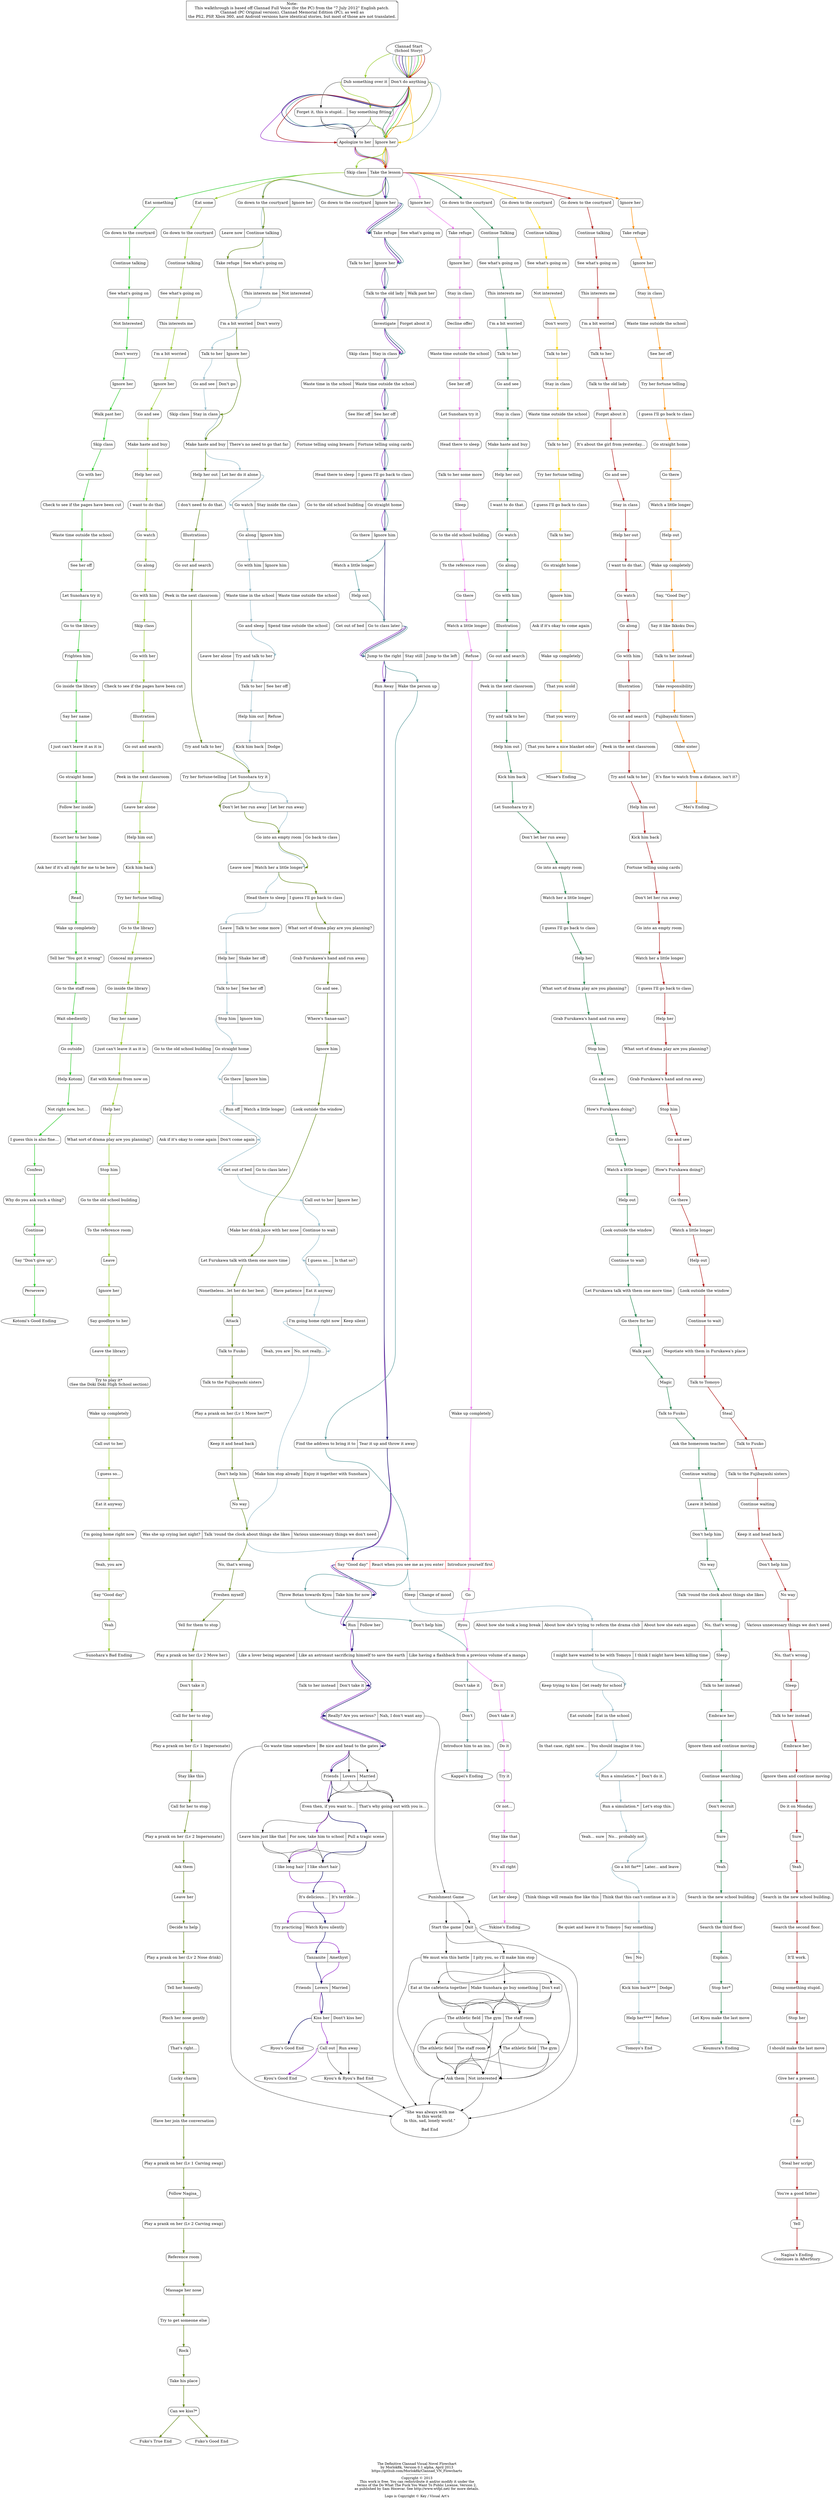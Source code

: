 /*
#######################################################################
#            DO WHAT THE FUCK YOU WANT TO PUBLIC LICENSE              #
#                    Version 2, December 2004                         #
#                                                                     #
# Copyright (C) 2004 Sam Hocevar <sam@hocevar.net>                    #
#                                                                     #
# Everyone is permitted to copy and distribute verbatim or modified   #
# copies of this license document, and changing it is allowed as long #
# as the name is changed.                                             #
#                                                                     #
#            DO WHAT THE FUCK YOU WANT TO PUBLIC LICENSE              #
#   TERMS AND CONDITIONS FOR COPYING, DISTRIBUTION AND MODIFICATION   #
#                                                                     #
#  0. You just DO WHAT THE FUCK YOU WANT TO.                          #
#                                                                     #
#######################################################################
*/
    
// The Definitive Clannad Visual Novel Flowchart
digraph Clannad{
    graph [ label = "\n\n\n\nThe Definitive Clannad Visual Novel Flowchart\nby Morlok8k, Version 0.1 alpha, April 2013\nhttps://github.com/Morlok8k/Clannad_VN_Flowcharts\n--------------------\nCopyright © 2013\nThis work is free. You can redistribute it and/or modify it under the\nterms of the Do What The Fuck You Want To Public License, Version 2,\nas published by Sam Hocevar. See http://www.wtfpl.net/ for more details.\n\nLogo is Copyright © Key / Visual Art's" ];
    ranksep=1.25;
    compound=true;
    node [fontsize=16];

    bgcolor=white;
    edge [arrowsize=1, color=black];
/*
TODO:

Practically everything.

first combine known duplicate choices along paths.

play all paths to get details on all the questions...

add more known routes

wade through SEEN files to get more info...

sleep!

*/



    Note [shape = note, label = "Note:\nThis walkthrough is based off Clannad Full Voice (for the PC) from the \"7 July 2012\" English patch.\nClannad (PC Original version), Clannad Memorial Edition (PC), as well as\nthe PS2, PSP, Xbox 360, and Android versions have identical stories, but most of those are not translated."];

    Clannad_logo [image="dot_files/Clannad_logo.png", label = " ", shape = box, color = invis];
    Clannad_logo -> Start [style = bold, color = invis];
    
    
    Start [label = "Clannad Start\n(School Story)"];

    SEEN0414_q1 [shape = Mrecord, label = "<a1>Dub something over it|<a2>Don't do anything"];
    //Start -> SEEN0414_q1:a1;
    //Start -> SEEN0414_q1:a2;
    SEEN0414_q2 [shape = Mrecord, label = "<a1>Forget it, this is stupid...|<a2>Say something fitting"];
    SEEN0414_q1:a1 -> SEEN0414_q2:a1;
    //SEEN0414_q1:a1 -> SEEN0414_q2:a2;

    SEEN0414_q2:a2 -> SEEN0415_q1:a1;
    SEEN0414_q2:a1 -> SEEN0415_q1:a1;
    SEEN0414_q2:a2 -> SEEN0415_q1:a2;
    SEEN0414_q2:a1 -> SEEN0415_q1:a2;


    
// tomoyo
    Start -> SEEN0414_q1:a2 [style = bold, color = lightblue3];    //Tomoyo


    //April 15
    SEEN0415_q1 [shape = Mrecord, label = "<a1>Apologize to her|<a2>Ignore her"];
    SEEN0414_q1:a2 -> SEEN0415_q1:a2 [style = bold, color = lightblue3];    //Tomoyo
    
    Tomoyo_2 [shape = Mrecord, label = "<a1>Skip class|<a2>Take the lesson"];
    SEEN0415_q1:a2 -> Tomoyo_2:a2 [style = bold, color = lightblue3];    //Tomoyo
    
    Tomoyo_3 [shape = Mrecord, label = "<a1>Go down to the courtyard|<a2>Ignore her"];
    Tomoyo_2:a2 -> Tomoyo_3:a1 [style = bold, color = lightblue3];    //Tomoyo
    
    Tomoyo_4 [shape = Mrecord, label = "<a1>Leave now|<a2>Continue talking"];
    Tomoyo_3:a1 -> Tomoyo_4:a2 [style = bold, color = lightblue3];    //Tomoyo
    
    Tomoyo_5 [shape = Mrecord, label = "<a1>Take refuge|<a2>See what's going on"];
    Tomoyo_4:a2 -> Tomoyo_5:a2 [style = bold, color = lightblue3];    //Tomoyo
    
    Tomoyo_6 [shape = Mrecord, label = "<a1>This interests me|<a2>Not interested"];
    Tomoyo_5:a2 -> Tomoyo_6:a1 [style = bold, color = lightblue3];    //Tomoyo
    
    Tomoyo_7 [shape = Mrecord, label = "<a1>I'm a bit worried|<a2>Don't worry"];
    Tomoyo_6:a1 -> Tomoyo_7:a1 [style = bold, color = lightblue3];    //Tomoyo
    
    Tomoyo_8 [shape = Mrecord, label = "<a1>Talk to her|<a2>Ignore her"];
    Tomoyo_7:a1 -> Tomoyo_8:a1 [style = bold, color = lightblue3];    //Tomoyo
    
    //April 16
    Tomoyo_9 [shape = Mrecord, label = "<a1>Go and see|<a2>Don't go"];
    Tomoyo_8:a1 -> Tomoyo_9:a1 [style = bold, color = lightblue3];    //Tomoyo
    
    Tomoyo_10 [shape = Mrecord, label = "<a1>Skip class|<a2>Stay in class"];
    Tomoyo_9:a1 -> Tomoyo_10:a2 [style = bold, color = lightblue3];    //Tomoyo
    
    Tomoyo_11 [shape = Mrecord, label = "<a1>Make haste and buy|<a2>There's no need to go that far"];
    Tomoyo_10:a2 -> Tomoyo_11:a1 [style = bold, color = lightblue3];    //Tomoyo
    
    Tomoyo_12 [shape = Mrecord, label = "<a1>Help her out|<a2>Let her do it alone"];
    Tomoyo_11:a1 -> Tomoyo_12:a2 [style = bold, color = lightblue3];    //Tomoyo
    
    //April 17
    Tomoyo_13 [shape = Mrecord, label = "<a1>Go watch|<a2>Stay inside the class"];
    Tomoyo_12:a2 -> Tomoyo_13:a1 [style = bold, color = lightblue3];    //Tomoyo
    
    Tomoyo_14 [shape = Mrecord, label = "<a1>Go along|<a2>Ignore him"];
    Tomoyo_13:a1 -> Tomoyo_14:a1 [style = bold, color = lightblue3];    //Tomoyo
    
    Tomoyo_15 [shape = Mrecord, label = "<a1>Go with him|<a2>Ignore him"];
    Tomoyo_14:a1 -> Tomoyo_15:a1 [style = bold, color = lightblue3];    //Tomoyo
    
    Tomoyo_16 [shape = Mrecord, label = "<a1>Waste time in the school|<a2>Waste time outside the school"];
    Tomoyo_15:a1 -> Tomoyo_16:a1 [style = bold, color = lightblue3];    //Tomoyo
    
    Tomoyo_17 [shape = Mrecord, label = "<a1>Go and sleep|<a2>Spend time outside the school"];
    Tomoyo_16:a1 -> Tomoyo_17:a1 [style = bold, color = lightblue3];    //Tomoyo
    
    Tomoyo_18 [shape = Mrecord, label = "<a1>Leave her alone|<a2>Try and talk to her"];
    Tomoyo_17:a1 -> Tomoyo_18:a2 [style = bold, color = lightblue3];    //Tomoyo
    
    Tomoyo_19 [shape = Mrecord, label = "<a1>Talk to her|<a2>See her off"];
    Tomoyo_18:a2 -> Tomoyo_19:a1 [style = bold, color = lightblue3];    //Tomoyo
    
    //April 18
    Tomoyo_20 [shape = Mrecord, label = "<a1>Help him out|<a2>Refuse"];
    Tomoyo_19:a1 -> Tomoyo_20:a1 [style = bold, color = lightblue3];    //Tomoyo
    
    Tomoyo_21 [shape = Mrecord, label = "<a1>Kick him back|<a2>Dodge"];
    Tomoyo_20:a1 -> Tomoyo_21:a1 [style = bold, color = lightblue3];    //Tomoyo
    
    Tomoyo_22 [shape = Mrecord, label = "<a1>Try her fortune-telling|<a2>Let Sunohara try it"];
    Tomoyo_21:a1 -> Tomoyo_22:a2 [style = bold, color = lightblue3];    //Tomoyo
    
    Tomoyo_23 [shape = Mrecord, label = "<a1>Don't let her run away|<a2>Let her run away"];
    Tomoyo_22:a2 -> Tomoyo_23:a2 [style = bold, color = lightblue3];    //Tomoyo
    
    Tomoyo_24 [shape = Mrecord, label = "<a1>Go into an empty room|<a2>Go back to class"];
    Tomoyo_23:a2 -> Tomoyo_24:a1 [style = bold, color = lightblue3];    //Tomoyo
    
    Tomoyo_25 [shape = Mrecord, label = "<a1>Leave now|<a2>Watch her a little longer"];
    Tomoyo_24:a1 -> Tomoyo_25:a2 [style = bold, color = lightblue3];    //Tomoyo
    
    Tomoyo_26 [shape = Mrecord, label = "<a1>Head there to sleep|<a2>I guess I'll go back to class"];
    Tomoyo_25:a2 -> Tomoyo_26:a1 [style = bold, color = lightblue3];    //Tomoyo
    
    Tomoyo_27 [shape = Mrecord, label = "<a1>Leave|<a2>Talk to her some more"];
    Tomoyo_26:a1 -> Tomoyo_27:a1 [style = bold, color = lightblue3];    //Tomoyo
    
    Tomoyo_28 [shape = Mrecord, label = "<a1>Help her|<a2>Shake her off"];
    Tomoyo_27:a1 -> Tomoyo_28:a1 [style = bold, color = lightblue3];    //Tomoyo
    
    Tomoyo_29 [shape = Mrecord, label = "<a1>Talk to her|<a2>See her off"];
    Tomoyo_28:a1 -> Tomoyo_29:a1 [style = bold, color = lightblue3];    //Tomoyo
    
    //April 19
    Tomoyo_30 [shape = Mrecord, label = "<a1>Stop him|<a2>Ignore him"];
    Tomoyo_29:a1 -> Tomoyo_30:a1 [style = bold, color = lightblue3];    //Tomoyo
    
    Tomoyo_31 [shape = Mrecord, label = "<a1>Go to the old school building|<a2>Go straight home"];
    Tomoyo_30:a1 -> Tomoyo_31:a2 [style = bold, color = lightblue3];    //Tomoyo
    
    //April 20
    Tomoyo_32 [shape = Mrecord, label = "<a1>Go there|<a2>Ignore him"];
    Tomoyo_31:a2 -> Tomoyo_32:a1 [style = bold, color = lightblue3];    //Tomoyo
    
    Tomoyo_33 [shape = Mrecord, label = "<a1>Run off|<a2>Watch a little longer"];
    Tomoyo_32:a1 -> Tomoyo_33:a1 [style = bold, color = lightblue3];    //Tomoyo
    
    Tomoyo_34 [shape = Mrecord, label = "<a1>Ask if it's okay to come again|<a2>Don't come again"];
    Tomoyo_33:a1 -> Tomoyo_34:a2 [style = bold, color = lightblue3];    //Tomoyo
    
    //April 21
    Tomoyo_35 [shape = Mrecord, label = "<a1>Get out of bed|<a2>Go to class later"];
    Tomoyo_34:a2 -> Tomoyo_35:a1 [style = bold, color = lightblue3];    //Tomoyo
    
    Tomoyo_36 [shape = Mrecord, label = "<a1>Call out to her|<a2>Ignore her"];
    Tomoyo_35:a1 -> Tomoyo_36:a1 [style = bold, color = lightblue3];    //Tomoyo
    
    Tomoyo_37 [shape = Mrecord, label = "<a1>Make her drink juice with her nose|<a2>Continue to wait"];
    Tomoyo_36:a1 -> Tomoyo_37:a2 [style = bold, color = lightblue3];    //Tomoyo
    
    Tomoyo_38 [shape = Mrecord, label = "<a1>I guess so...|<a2>Is that so?"];
    Tomoyo_37:a2 -> Tomoyo_38:a1 [style = bold, color = lightblue3];    //Tomoyo
    
    Tomoyo_39 [shape = Mrecord, label = "<a1>Have patience|<a2>Eat it anyway"];
    Tomoyo_38:a1 -> Tomoyo_39:a2 [style = bold, color = lightblue3];    //Tomoyo
    
    //April 22
    Tomoyo_40 [shape = Mrecord, label = "<a1>I'm going home right now|<a2>Keep silent"];
    Tomoyo_39:a2 -> Tomoyo_40:a1 [style = bold, color = lightblue3];    //Tomoyo
    
    Tomoyo_41 [shape = Mrecord, label = "<a1>Yeah, you are|<a2>No, not really..."];
    Tomoyo_40:a1 -> Tomoyo_41:a2 [style = bold, color = lightblue3];    //Tomoyo
    
    Tomoyo_42 [shape = Mrecord, label = "<a1>Make him stop already|<a2>Enjoy it together with Sunohara"];
    Tomoyo_41:a2 -> Tomoyo_42:a1 [style = bold, color = lightblue3];    //Tomoyo
    
    //April 23
    Tomoyo_43 [shape = Mrecord, label = "<a1>Was she up crying last night?|<a2>Talk 'round the clock about things she likes|<a3>Various unnecessary things we don't need"];
    Tomoyo_42:a1 -> Tomoyo_43:a2 [style = bold, color = lightblue3];    //Tomoyo
    
    Tomoyo_44 [shape = Mrecord, label = "<a1>Say \"Good day\"|<a2>React when you see me as you enter|<a3>Introduce yourself first", color = red];    //TODO:  I'm not seeing this option!!!!!
    //Apparently in SEEN0423 & SEEN0422...  more investigating needed...
    Tomoyo_43:a2 -> Tomoyo_44:a2 [style = bold, color = lightblue3];    //Tomoyo
    
    Tomoyo_45 [shape = Mrecord, label = "<a1>Sleep|<a2>Change of mood"];
    Tomoyo_44:a2 -> Tomoyo_45:a1 [style = bold, color = lightblue3];    //Tomoyo
    
    Tomoyo_46 [shape = Mrecord, label = "<a1>About how she took a long break|<a2>About how she's trying to reform the drama club|<a3>About how she eats anpan"];
    Tomoyo_45:a1 -> Tomoyo_46:a2 [style = bold, color = lightblue3];    //Tomoyo
    
    //April 24
    Tomoyo_47 [shape = Mrecord, label = "<a1>I might have wanted to be with Tomoyo|<a2>I think I might have been killing time"];
    Tomoyo_46:a2 -> Tomoyo_47:a1 [style = bold, color = lightblue3];    //Tomoyo
    
    //April 25th
    Tomoyo_48 [shape = Mrecord, label = "<a1>Keep trying to kiss|<a2>Get ready for school"];
    Tomoyo_47:a1 -> Tomoyo_48:a2 [style = bold, color = lightblue3];    //Tomoyo
    
    //April 26th
    Tomoyo_49 [shape = Mrecord, label = "<a1>Eat outside|<a2>Eat in the school"];
    Tomoyo_48:a2 -> Tomoyo_49:a2 [style = bold, color = lightblue3];    //Tomoyo
    
    //May 2nd
    Tomoyo_50 [shape = Mrecord, label = "<a1>In that case, right now...|<a2>You should imagine it too."];
    Tomoyo_49:a2 -> Tomoyo_50:a2 [style = bold, color = lightblue3];    //Tomoyo
    
    //May 3rd
    Tomoyo_51 [shape = Mrecord, label = "<a1>Run a simulation.*|<a2>Don't do it."];
    Tomoyo_50:a2 -> Tomoyo_51:a1 [style = bold, color = lightblue3];    //Tomoyo
    
    Tomoyo_52 [shape = Mrecord, label = "<a1>Run a simulation.*|<a2>Let's stop this."];
    Tomoyo_51:a1 -> Tomoyo_52:a1 [style = bold, color = lightblue3];    //Tomoyo
    
    Tomoyo_53 [shape = Mrecord, label = "<a1>Yeah... sure|<a2>No... probably not"];
    Tomoyo_52:a1 -> Tomoyo_53:a2 [style = bold, color = lightblue3];    //Tomoyo
    
    //May 4
    Tomoyo_54 [shape = Mrecord, label = "<a1>Go a bit far**|<a2>Later... and leave"];
    Tomoyo_53:a2 -> Tomoyo_54:a1 [style = bold, color = lightblue3];    //Tomoyo
    
    //May 5
    Tomoyo_55 [shape = Mrecord, label = "<a1>Think things will remain fine like this|<a2>Think that this can't continue as it is"];
    Tomoyo_54:a1 -> Tomoyo_55:a2 [style = bold, color = lightblue3];    //Tomoyo
    
    //May 6
    Tomoyo_56 [shape = Mrecord, label = "<a1>Be quiet and leave it to Tomoyo|<a2>Say something"];
    Tomoyo_55:a2 -> Tomoyo_56:a2 [style = bold, color = lightblue3];    //Tomoyo
    
    Tomoyo_57 [shape = Mrecord, label = "<a1>Yes|<a2>No"];
    Tomoyo_56:a2 -> Tomoyo_57:a2 [style = bold, color = lightblue3];    //Tomoyo
    
    //May 11
    Tomoyo_58 [shape = Mrecord, label = "<a1>Kick him back***|<a2>Dodge"];
    Tomoyo_57:a2 -> Tomoyo_58:a1 [style = bold, color = lightblue3];    //Tomoyo
    
    Tomoyo_59 [shape = Mrecord, label = "<a1>Help her****|<a2>Refuse"];
    Tomoyo_58:a1 -> Tomoyo_59:a1 [style = bold, color = lightblue3];    //Tomoyo
    
    TOMOYO_END [label = "Tomoyo's End"];
    Tomoyo_59:a1 -> TOMOYO_END [style = bold, color = lightblue3];    //Tomoyo
    
    
    
    
    
    
    //Fuko_1 [shape = Mrecord, label = "<a1>Dub something over it|<a2>Don't do anything"];
    Start -> SEEN0414_q1:a2 [style = bold, color = olivedrab];    //Fuko
    
    //Fuko_2 [shape = Mrecord, label = "<a1>Apologize to her|<a2>Ignore her"];
    SEEN0414_q1:a2 -> SEEN0415_q1:a2 [style = bold, color = olivedrab];    //Fuko
    
    //Fuko_3 [shape = Mrecord, label = "<a>Take the lesson"];
    SEEN0415_q1:a2 -> Tomoyo_2:a2 [style = bold, color = olivedrab];    //Fuko
    
    //Fuko_4 [shape = Mrecord, label = "<a>Go down to the courtyard"];
    Tomoyo_2:a2 -> Tomoyo_3:a1 [style = bold, color = olivedrab];    //Fuko
    
    //Fuko_5 [shape = Mrecord, label = "<a>Continue talking"];
    Tomoyo_3:a1 -> Tomoyo_4:a2 [style = bold, color = olivedrab];    //Fuko
    
    //Fuko_6 [shape = Mrecord, label = "<a>Take refuge"];
    Tomoyo_4:a2 -> Tomoyo_5:a1 [style = bold, color = olivedrab];    //Fuko
    
    //Fuko_7 [shape = Mrecord, label = "<a>I'm a bit worried"];
    Tomoyo_5:a1 -> Tomoyo_7:a1 [style = bold, color = olivedrab];    //Fuko
    
    //Fuko_8 [shape = Mrecord, label = "<a>Ignore her"];
    Tomoyo_7:a1 -> Tomoyo_8:a2 [style = bold, color = olivedrab];    //Fuko
    
    //Fuko_9 [shape = Mrecord, label = "<a>Stay in class"];
    Tomoyo_8:a2 -> Tomoyo_10:a2 [style = bold, color = olivedrab];    //Fuko
    
    //Fuko_10 [shape = Mrecord, label = "<a>Make haste and buy"];
    Tomoyo_10:a2 -> Tomoyo_11:a1 [style = bold, color = olivedrab];    //Fuko
    
    //Fuko_11 [shape = Mrecord, label = "<a>Help her out"];
    Tomoyo_11:a1 -> Tomoyo_12:a1 [style = bold, color = olivedrab];    //Fuko
    
    Fuko_12 [shape = Mrecord, label = "<a>I don't need to do that."];
    Tomoyo_12:a1 -> Fuko_12:a [style = bold, color = olivedrab];    //Fuko
    
    Fuko_13 [shape = Mrecord, label = "<a>Illustrations"];
    Fuko_12:a -> Fuko_13:a [style = bold, color = olivedrab];    //Fuko
    
    Fuko_14 [shape = Mrecord, label = "<a>Go out and search"];
    Fuko_13:a -> Fuko_14:a [style = bold, color = olivedrab];    //Fuko
    
    Fuko_15 [shape = Mrecord, label = "<a>Peek in the next classroom"];
    Fuko_14:a -> Fuko_15:a [style = bold, color = olivedrab];    //Fuko
    
    Fuko_16 [shape = Mrecord, label = "<a>Try and talk to her"];
    Fuko_15:a -> Fuko_16:a [style = bold, color = olivedrab];    //Fuko
    
    //Fuko_17 [shape = Mrecord, label = "<a>Let Sunohara try it"];		//Tomoyo_22
    Fuko_16:a -> Tomoyo_22:a2 [style = bold, color = olivedrab];    //Fuko
    
    //Fuko_18 [shape = Mrecord, label = "<a>Don't let her run away"];
    Tomoyo_22:a2 -> Tomoyo_23:a1 [style = bold, color = olivedrab];    //Fuko
    
    //Fuko_19 [shape = Mrecord, label = "<a>Go into an empty room"];
    Tomoyo_23:a1 -> Tomoyo_24:a1 [style = bold, color = olivedrab];    //Fuko
    
    //Fuko_20 [shape = Mrecord, label = "<a>Watch her a little longer"];
    Tomoyo_24:a1 -> Tomoyo_25:a2 [style = bold, color = olivedrab];    //Fuko
    
    //Fuko_21 [shape = Mrecord, label = "<a>I guess I'll go back to class"];
    Tomoyo_25:a2 -> Tomoyo_26:a2 [style = bold, color = olivedrab];    //Fuko
    
    Fuko_22 [shape = Mrecord, label = "<a>What sort of drama play are you planning?"];
    Tomoyo_26:a2 -> Fuko_22:a [style = bold, color = olivedrab];    //Fuko
    
    Fuko_23 [shape = Mrecord, label = "<a>Grab Furukawa's hand and run away."];
    Fuko_22:a -> Fuko_23:a [style = bold, color = olivedrab];    //Fuko
    
    Fuko_24 [shape = Mrecord, label = "<a>Go and see."];
    Fuko_23:a -> Fuko_24:a [style = bold, color = olivedrab];    //Fuko
    
    Fuko_25 [shape = Mrecord, label = "<a>Where's Sanae-san?"];
    Fuko_24:a -> Fuko_25:a [style = bold, color = olivedrab];    //Fuko
    
    Fuko_26 [shape = Mrecord, label = "<a>Ignore him"];
    Fuko_25:a -> Fuko_26:a [style = bold, color = olivedrab];    //Fuko
    
    Fuko_27 [shape = Mrecord, label = "<a>Look outside the window"];
    Fuko_26:a -> Fuko_27:a [style = bold, color = olivedrab];    //Fuko
    
    //Fuko_28 [shape = Mrecord, label = "<a>Make her drink juice with her nose"];    //Tomoyo_37
    Fuko_27:a -> Tomoyo_37:a1 [style = bold, color = olivedrab];    //Fuko
    
    Fuko_29 [shape = Mrecord, label = "<a>Let Furukawa talk with them one more time"];
    Tomoyo_37:a1 -> Fuko_29:a [style = bold, color = olivedrab];    //Fuko
    
    Fuko_30 [shape = Mrecord, label = "<a>Nonetheless...let her do her best."];
    Fuko_29:a -> Fuko_30:a [style = bold, color = olivedrab];    //Fuko
    
    Fuko_31 [shape = Mrecord, label = "<a>Attack"];
    Fuko_30:a -> Fuko_31:a [style = bold, color = olivedrab];    //Fuko
    
    Fuko_32 [shape = Mrecord, label = "<a>Talk to Fuuko"];
    Fuko_31:a -> Fuko_32:a [style = bold, color = olivedrab];    //Fuko
    
    Fuko_33 [shape = Mrecord, label = "<a>Talk to the Fujibayashi sisters"];
    Fuko_32:a -> Fuko_33:a [style = bold, color = olivedrab];    //Fuko
    
    Fuko_34 [shape = Mrecord, label = "<a>Play a prank on her (Lv 1 Move her)**"];
    Fuko_33:a -> Fuko_34:a [style = bold, color = olivedrab];    //Fuko
    
    Fuko_35 [shape = Mrecord, label = "<a>Keep it and head back"];
    Fuko_34:a -> Fuko_35:a [style = bold, color = olivedrab];    //Fuko
    
    Fuko_36 [shape = Mrecord, label = "<a>Don't help him"];
    Fuko_35:a -> Fuko_36:a [style = bold, color = olivedrab];    //Fuko
    
    Fuko_37 [shape = Mrecord, label = "<a>No way"];
    Fuko_36:a -> Fuko_37:a [style = bold, color = olivedrab];    //Fuko
    
    //Fuko_38 [shape = Mrecord, label = "<a>Talk 'round the clock about things she likes"];    //Tomoyo_43
    Fuko_37:a -> Tomoyo_43:a2 [style = bold, color = olivedrab];    //Fuko
    
    Fuko_39 [shape = Mrecord, label = "<a>No, that's wrong"];
    Tomoyo_43:a2 -> Fuko_39:a [style = bold, color = olivedrab];    //Fuko
    
    Fuko_40 [shape = Mrecord, label = "<a>Freshen myself"];
    Fuko_39:a -> Fuko_40:a [style = bold, color = olivedrab];    //Fuko
    
    Fuko_41 [shape = Mrecord, label = "<a>Yell for them to stop"];
    Fuko_40:a -> Fuko_41:a [style = bold, color = olivedrab];    //Fuko
    
    Fuko_42 [shape = Mrecord, label = "<a>Play a prank on her (Lv 2 Move her)"];
    Fuko_41:a -> Fuko_42:a [style = bold, color = olivedrab];    //Fuko
    
    Fuko_43 [shape = Mrecord, label = "<a>Don't take it"];
    Fuko_42:a -> Fuko_43:a [style = bold, color = olivedrab];    //Fuko
    
    Fuko_44 [shape = Mrecord, label = "<a>Call for her to stop"];
    Fuko_43:a -> Fuko_44:a [style = bold, color = olivedrab];    //Fuko
    
    Fuko_45 [shape = Mrecord, label = "<a>Play a prank on her (Lv 1 Impersonate)"];
    Fuko_44:a -> Fuko_45:a [style = bold, color = olivedrab];    //Fuko
    
    Fuko_46 [shape = Mrecord, label = "<a>Stay like this"];
    Fuko_45:a -> Fuko_46:a [style = bold, color = olivedrab];    //Fuko
    
    Fuko_47 [shape = Mrecord, label = "<a>Call for her to stop"];
    Fuko_46:a -> Fuko_47:a [style = bold, color = olivedrab];    //Fuko
    
    Fuko_48 [shape = Mrecord, label = "<a>Play a prank on her (Lv 2 Impersonate)"];
    Fuko_47:a -> Fuko_48:a [style = bold, color = olivedrab];    //Fuko
    
    Fuko_49 [shape = Mrecord, label = "<a>Ask them"];
    Fuko_48:a -> Fuko_49:a [style = bold, color = olivedrab];    //Fuko
    
    Fuko_50 [shape = Mrecord, label = "<a>Leave her"];
    Fuko_49:a -> Fuko_50:a [style = bold, color = olivedrab];    //Fuko
    
    Fuko_51 [shape = Mrecord, label = "<a>Decide to help"];
    Fuko_50:a -> Fuko_51:a [style = bold, color = olivedrab];    //Fuko
    
    Fuko_52 [shape = Mrecord, label = "<a>Play a prank on her (Lv 2 Nose drink)"];
    Fuko_51:a -> Fuko_52:a [style = bold, color = olivedrab];    //Fuko
    
    Fuko_53 [shape = Mrecord, label = "<a>Tell her honestly"];
    Fuko_52:a -> Fuko_53:a [style = bold, color = olivedrab];    //Fuko
    
    Fuko_54 [shape = Mrecord, label = "<a>Pinch her nose gently"];
    Fuko_53:a -> Fuko_54:a [style = bold, color = olivedrab];    //Fuko
    
    Fuko_55 [shape = Mrecord, label = "<a>That's right..."];
    Fuko_54:a -> Fuko_55:a [style = bold, color = olivedrab];    //Fuko
    
    Fuko_56 [shape = Mrecord, label = "<a>Lucky charm"];
    Fuko_55:a -> Fuko_56:a [style = bold, color = olivedrab];    //Fuko
    
    Fuko_57 [shape = Mrecord, label = "<a>Have her join the conversation"];
    Fuko_56:a -> Fuko_57:a [style = bold, color = olivedrab];    //Fuko
    
    Fuko_58 [shape = Mrecord, label = "<a>Play a prank on her (Lv 1 Carving swap)"];
    Fuko_57:a -> Fuko_58:a [style = bold, color = olivedrab];    //Fuko
    
    Fuko_59 [shape = Mrecord, label = "<a>Follow Nagisa_"];
    Fuko_58:a -> Fuko_59:a [style = bold, color = olivedrab];    //Fuko
    
    Fuko_60 [shape = Mrecord, label = "<a>Play a prank on her (Lv 2 Carving swap)"];
    Fuko_59:a -> Fuko_60:a [style = bold, color = olivedrab];    //Fuko
    
    Fuko_61 [shape = Mrecord, label = "<a>Reference room"];
    Fuko_60:a -> Fuko_61:a [style = bold, color = olivedrab];    //Fuko
    
    Fuko_62 [shape = Mrecord, label = "<a>Massage her nose"];
    Fuko_61:a -> Fuko_62:a [style = bold, color = olivedrab];    //Fuko
    
    Fuko_63 [shape = Mrecord, label = "<a>Try to get someone else"];
    Fuko_62:a -> Fuko_63:a [style = bold, color = olivedrab];    //Fuko
    
    Fuko_64 [shape = Mrecord, label = "<a>Rock"];
    Fuko_63:a -> Fuko_64:a [style = bold, color = olivedrab];    //Fuko
    
    Fuko_65 [shape = Mrecord, label = "<a>Take his place"];
    Fuko_64:a -> Fuko_65:a [style = bold, color = olivedrab];    //Fuko
    
    Fuko_66 [shape = Mrecord, label = "<a>Can we kiss?*"];
    Fuko_65:a -> Fuko_66:a [style = bold, color = olivedrab];    //Fuko
    
    FUKO_TRUE_END [ label = "Fuko's True End"];
    FUKO_GOOD_END [ label = "Fuko's Good End"];
    Fuko_66:a -> FUKO_TRUE_END [style = bold, color = olivedrab];    //Fuko
    Fuko_66:a -> FUKO_GOOD_END [style = bold, color = olivedrab];    //Fuko
   
    
    
    //Kyou_Ryou_1 [shape = Mrecord, label = "<a1>Dub something over it|<a2>Don't do anything"];
    Start -> SEEN0414_q1:a2 [style = bold, color = darkorchid];    //Kyou
    Start -> SEEN0414_q1:a2 [style = bold, color = midnightblue];    //Ryou
    Start -> SEEN0414_q1:a2 [style = bold, color = cadetblue];    //Kappei
    
    //Kyou_Ryou_2 [shape = Mrecord, label = "<a1>Apologize to her|<a2>Ignore her"];
    SEEN0414_q1:a2 -> SEEN0415_q1:a1 [style = bold, color = darkorchid];    //Kyou
    SEEN0414_q1:a2 -> SEEN0415_q1:a1 [style = bold, color = midnightblue];    //Ryou
    SEEN0414_q1:a2 -> SEEN0415_q1:a1 [style = bold, color = cadetblue];    //Kappei
    
    //Kyou_Ryou_3 [shape = Mrecord, label = "<a1>Skip class|<a2>Take the lesson"];
    SEEN0415_q1:a1 -> Tomoyo_2:a2 [style = bold, color = darkorchid];    //Kyou
    SEEN0415_q1:a1 -> Tomoyo_2:a2 [style = bold, color = midnightblue];    //Ryou
    SEEN0415_q1:a1 -> Tomoyo_2:a2 [style = bold, color = cadetblue];    //Kappei
    
    Kyou_Ryou_4 [shape = Mrecord, label = "<a1>Go down to the courtyard|<a2>Ignore her"];
    Tomoyo_2:a2 -> Kyou_Ryou_4:a2 [style = bold, color = darkorchid];    //Kyou
    Tomoyo_2:a2 -> Kyou_Ryou_4:a2 [style = bold, color = midnightblue];    //Ryou
    Tomoyo_2:a2 -> Kyou_Ryou_4:a2 [style = bold, color = cadetblue];    //Kappei
    
    Kyou_Ryou_5 [shape = Mrecord, label = "<a1>Take refuge|<a2>See what's going on"];
    Kyou_Ryou_4:a2 -> Kyou_Ryou_5:a1 [style = bold, color = darkorchid];    //Kyou
    Kyou_Ryou_4:a2 -> Kyou_Ryou_5:a1 [style = bold, color = midnightblue];    //Ryou
    Kyou_Ryou_4:a2 -> Kyou_Ryou_5:a1 [style = bold, color = cadetblue];    //Kappei
    
    Kyou_Ryou_6 [shape = Mrecord, label = "<a1>Talk to her|<a2>Ignore her"];
    Kyou_Ryou_5:a1 -> Kyou_Ryou_6:a2 [style = bold, color = darkorchid];    //Kyou
    Kyou_Ryou_5:a1 -> Kyou_Ryou_6:a2 [style = bold, color = midnightblue];    //Ryou
    Kyou_Ryou_5:a1 -> Kyou_Ryou_6:a2 [style = bold, color = cadetblue];    //Kappei
    
    Kyou_Ryou_7 [shape = Mrecord, label = "<a1>Talk to the old lady|<a2>Walk past her"];
    Kyou_Ryou_6:a2 -> Kyou_Ryou_7:a1 [style = bold, color = darkorchid];    //Kyou
    Kyou_Ryou_6:a2 -> Kyou_Ryou_7:a1 [style = bold, color = midnightblue];    //Ryou
    Kyou_Ryou_6:a2 -> Kyou_Ryou_7:a1 [style = bold, color = cadetblue];    //Kappei
    
    Kyou_Ryou_8 [shape = Mrecord, label = "<a1>Investigate|<a2>Forget about it"];
    Kyou_Ryou_7:a1 -> Kyou_Ryou_8:a1 [style = bold, color = darkorchid];    //Kyou
    Kyou_Ryou_7:a1 -> Kyou_Ryou_8:a1 [style = bold, color = midnightblue];    //Ryou
    Kyou_Ryou_7:a1 -> Kyou_Ryou_8:a1 [style = bold, color = cadetblue];    //Kappei
    

    Kyou_Ryou_9 [shape = Mrecord, label = "<a1>Skip class|<a2>Stay in class"];
    Kyou_Ryou_8:a1 -> Kyou_Ryou_9:a2 [style = bold, color = darkorchid];    //Kyou
    Kyou_Ryou_8:a1 -> Kyou_Ryou_9:a2 [style = bold, color = midnightblue];    //Ryou
    Kyou_Ryou_8:a1 -> Kyou_Ryou_9:a2 [style = bold, color = cadetblue];    //Kappei
    
    Kyou_Ryou_10 [shape = Mrecord, label = "<a1>Waste time in the school|<a2>Waste time outside the school"];
    Kyou_Ryou_9:a2 -> Kyou_Ryou_10:a2 [style = bold, color = darkorchid];    //Kyou
    Kyou_Ryou_9:a2 -> Kyou_Ryou_10:a2 [style = bold, color = midnightblue];    //Ryou
    Kyou_Ryou_9:a2 -> Kyou_Ryou_10:a2 [style = bold, color = cadetblue];    //Kappei
    
    Kyou_Ryou_11 [shape = Mrecord, label = "<a1>See Her off|<a2>See her off"];
    Kyou_Ryou_10:a2 -> Kyou_Ryou_11:a2 [style = bold, color = darkorchid];    //Kyou
    Kyou_Ryou_10:a2 -> Kyou_Ryou_11:a2 [style = bold, color = midnightblue];    //Ryou
    Kyou_Ryou_10:a2 -> Kyou_Ryou_11:a2 [style = bold, color = cadetblue];    //Kappei
    
    Kyou_Ryou_12 [shape = Mrecord, label = "<a1>Fortune telling using breasts|<a2>Fortune telling using cards"];
    Kyou_Ryou_11:a2 -> Kyou_Ryou_12:a2 [style = bold, color = darkorchid];    //Kyou
    Kyou_Ryou_11:a2 -> Kyou_Ryou_12:a2 [style = bold, color = midnightblue];    //Ryou
    Kyou_Ryou_11:a2 -> Kyou_Ryou_12:a2 [style = bold, color = cadetblue];    //Kappei
    
    Kyou_Ryou_13 [shape = Mrecord, label = "<a1>Head there to sleep|<a2>I guess I'll go back to class"];
    Kyou_Ryou_12:a2 -> Kyou_Ryou_13:a2 [style = bold, color = darkorchid];    //Kyou
    Kyou_Ryou_12:a2 -> Kyou_Ryou_13:a2 [style = bold, color = midnightblue];    //Ryou
    Kyou_Ryou_12:a2 -> Kyou_Ryou_13:a2 [style = bold, color = cadetblue];    //Kappei
    
    Kyou_Ryou_14 [shape = Mrecord, label = "<a1>Go to the old school building|<a2>Go straight home"];
    Kyou_Ryou_13:a2 -> Kyou_Ryou_14:a2 [style = bold, color = darkorchid];    //Kyou
    Kyou_Ryou_13:a2 -> Kyou_Ryou_14:a2 [style = bold, color = midnightblue];    //Ryou
    Kyou_Ryou_13:a2 -> Kyou_Ryou_14:a2 [style = bold, color = cadetblue];    //Kappei
    
    Kyou_Ryou_15 [shape = Mrecord, label = "<a1>Go there|<a2>Ignore him"];
    Kyou_Ryou_14:a2 -> Kyou_Ryou_15:a2 [style = bold, color = darkorchid];    //Kyou
    Kyou_Ryou_14:a2 -> Kyou_Ryou_15:a2 [style = bold, color = midnightblue];    //Ryou
    Kyou_Ryou_14:a2 -> Kyou_Ryou_15:a2 [style = bold, color = cadetblue];    //Kappei
    
    Kappei_16 [shape = Mrecord, label = "<a>Watch a little longer"];
    Kyou_Ryou_15:a2 -> Kappei_16:a [style = bold, color = cadetblue];    //Kappei
    
    Kappei_17 [shape = Mrecord, label = "<a>Help out"];
    Kappei_16:a -> Kappei_17:a [style = bold, color = cadetblue];    //Kappei
    

    
    Kyou_Ryou_16 [shape = Mrecord, label = "<a1>Get out of bed|<a2>Go to class later"];
    Kyou_Ryou_15:a2 -> Kyou_Ryou_16:a2 [style = bold, color = darkorchid];    //Kyou
    Kyou_Ryou_15:a2 -> Kyou_Ryou_16:a2 [style = bold, color = midnightblue];    //Ryou
    Kappei_17:a -> Kyou_Ryou_16:a2 [style = bold, color = cadetblue];    //Kappei
    
    Kyou_Ryou_17 [shape = Mrecord, label = "<a1>Jump to the right|<a2>Stay still|<a3>Jump to the left"];
    Kyou_Ryou_16:a2 -> Kyou_Ryou_17:a1 [style = bold, color = darkorchid];    //Kyou
    Kyou_Ryou_16:a2 -> Kyou_Ryou_17:a1 [style = bold, color = midnightblue];    //Ryou
    Kyou_Ryou_16:a2 -> Kyou_Ryou_17:a1 [style = bold, color = cadetblue];    //Kappei
    
    Kyou_Ryou_18 [shape = Mrecord, label = "<a1>Run Away|<a2>Wake the person up"];
    Kyou_Ryou_17:a1 -> Kyou_Ryou_18:a1 [style = bold, color = darkorchid];    //Kyou
    Kyou_Ryou_17:a1 -> Kyou_Ryou_18:a1 [style = bold, color = midnightblue];    //Ryou
    
    Kyou_Ryou_19 [shape = Mrecord, label = "<a1>Find the address to bring it to|<a2>Tear it up and throw it away"];
    Kyou_Ryou_18:a1 -> Kyou_Ryou_19:a2 [style = bold, color = darkorchid];    //Kyou
    Kyou_Ryou_18:a1 -> Kyou_Ryou_19:a2 [style = bold, color = midnightblue];    //Ryou
    
    //Kyou_Ryou_20 [shape = Mrecord, label = "<a>Say \"Good day\""];
    Kyou_Ryou_19:a2 -> Tomoyo_44:a1 [style = bold, color = darkorchid];    //Kyou
    Kyou_Ryou_19:a2 -> Tomoyo_44:a1 [style = bold, color = midnightblue];    //Ryou
    
    Kyou_Ryou_21 [shape = Mrecord, label = "<a1>Throw Botan towards Kyou|<a2>Take him for now"];
    Tomoyo_44:a1 -> Kyou_Ryou_21:a2 [style = bold, color = darkorchid];    //Kyou
    Tomoyo_44:a1 -> Kyou_Ryou_21:a2 [style = bold, color = midnightblue];    //Ryou
    
    Kyou_Ryou_22 [shape = Mrecord, label = "<a2>Run|<a2>Follow her"];
    Kyou_Ryou_21:a2 -> Kyou_Ryou_22:a2 [style = bold, color = darkorchid];    //Kyou
    Kyou_Ryou_21:a2 -> Kyou_Ryou_22:a2 [style = bold, color = midnightblue];    //Ryou
    
    Kyou_Ryou_23 [shape = Mrecord, label = "<a1>Like a lover being separated|<a2>Like an astronaut sacrificing himself to save the earth|<a3>Like having a flashback from a previous volume of a manga"];
    //Kyou_Ryou_23 [shape = Mrecord, label = "<a>Add \"And toilet seat cover\" in every sentence"];
    Kyou_Ryou_22:a2 -> Kyou_Ryou_23:a2 [style = bold, color = darkorchid];    //Kyou
    Kyou_Ryou_22:a2 -> Kyou_Ryou_23:a2 [style = bold, color = midnightblue];    //Ryou
    
    Kyou_Ryou_24 [shape = Mrecord, label = "<a1>Talk to her instead|<a2>Don't take it"];
    Kyou_Ryou_23:a2 -> Kyou_Ryou_24:a2 [style = bold, color = darkorchid];    //Kyou
    Kyou_Ryou_23:a2 -> Kyou_Ryou_24:a2 [style = bold, color = midnightblue];    //Ryou
    
    Kyou_Ryou_25 [shape = Mrecord, label = "<a1>Really? Are you serious?|<a2>Nah, I don't want any"];
    Kyou_Ryou_24:a2 -> Kyou_Ryou_25:a1 [style = bold, color = darkorchid];    //Kyou
    Kyou_Ryou_24:a2 -> Kyou_Ryou_25:a1 [style = bold, color = midnightblue];    //Ryou
    
    Kyou_Ryou_26 [shape = Mrecord, label = "<a1>Go waste time somewhere|<a2>Be nice and head to the gates"];
    Kyou_Ryou_25:a1 -> Kyou_Ryou_26:a2 [style = bold, color = darkorchid];    //Kyou
    Kyou_Ryou_25:a1 -> Kyou_Ryou_26:a2 [style = bold, color = midnightblue];    //Ryou
    
    Kyou_Ryou_27 [shape = Mrecord, label = "<a1>Friends|<a2>Lovers|<a3>Married"];
    Kyou_Ryou_26:a2 -> Kyou_Ryou_27:a1 [style = bold, color = darkorchid];    //Kyou
    Kyou_Ryou_26:a2 -> Kyou_Ryou_27:a1 [style = bold, color = midnightblue];    //Ryou
    Kyou_Ryou_26:a2 -> Kyou_Ryou_27:a2;
    Kyou_Ryou_26:a2 -> Kyou_Ryou_27:a3;


    //April 26
    Kyou_Ryou_28 [shape = Mrecord, label = "<a1>Even then, if you want to...|<a2>That's why going out with you is..."];
    Kyou_Ryou_27:a1 -> Kyou_Ryou_28:a1 [style = bold, color = darkorchid];    //Kyou
    Kyou_Ryou_27:a1 -> Kyou_Ryou_28:a1 [style = bold, color = midnightblue];    //Ryou
    Kyou_Ryou_27:a2 -> Kyou_Ryou_28:a1;
    Kyou_Ryou_27:a3 -> Kyou_Ryou_28:a1;
    Kyou_Ryou_27:a1 -> Kyou_Ryou_28:a2;
    Kyou_Ryou_27:a2 -> Kyou_Ryou_28:a2;
    Kyou_Ryou_27:a3 -> Kyou_Ryou_28:a2;


    Kyou_Ryou_29 [shape = Mrecord, label = "<a1>Leave him just like that|<a2>For now, take him to school|<a3>Pull a tragic scene"];
    Kyou_Ryou_28:a1 -> Kyou_Ryou_29:a2 [style = bold, color = darkorchid];    //Kyou
    Kyou_Ryou_28:a1 -> Kyou_Ryou_29:a3 [style = bold, color = midnightblue];    //Ryou
    Kyou_Ryou_28:a1 -> Kyou_Ryou_29:a1;
    
    Kyou_Ryou_30 [shape = Mrecord, label = "<a1>I like long hair|<a2>I like short hair"];
    Kyou_Ryou_29:a2 -> Kyou_Ryou_30:a1 [style = bold, color = darkorchid];    //Kyou
    Kyou_Ryou_29:a3 -> Kyou_Ryou_30:a2 [style = bold, color = midnightblue];    //Ryou
    Kyou_Ryou_29:a1 -> Kyou_Ryou_30:a1;
    Kyou_Ryou_29:a1 -> Kyou_Ryou_30:a2;
    Kyou_Ryou_29:a2 -> Kyou_Ryou_30:a2;
    Kyou_Ryou_29:a3 -> Kyou_Ryou_30:a1;

    Kyou_Ryou_31 [shape = Mrecord, label = "<a1>It's delicious...|<a2>It's terrible..."];
    Kyou_Ryou_30:a1 -> Kyou_Ryou_31:a2 [style = bold, color = darkorchid];    //Kyou
    Kyou_Ryou_30:a2 -> Kyou_Ryou_31:a1 [style = bold, color = midnightblue];    //Ryou
    
    Kyou_Ryou_32 [shape = Mrecord, label = "<a1>Try practicing|<a2>Watch Kyou silently"];
    Kyou_Ryou_31:a2 -> Kyou_Ryou_32:a1 [style = bold, color = darkorchid];    //Kyou
    Kyou_Ryou_31:a1 -> Kyou_Ryou_32:a2 [style = bold, color = midnightblue];    //Ryou
    
    Kyou_Ryou_33 [shape = Mrecord, label = "<a1>Tanzanite|<a2>Amethyst"];
    Kyou_Ryou_32:a1 -> Kyou_Ryou_33:a2 [style = bold, color = darkorchid];    //Kyou
    Kyou_Ryou_32:a2 -> Kyou_Ryou_33:a1 [style = bold, color = midnightblue];    //Ryou
    
    Kyou_Ryou_34 [shape = Mrecord, label = "<a1>Friends|<a2>Lovers|<a3>Married"];
    Kyou_Ryou_33:a2 -> Kyou_Ryou_34:a2 [style = bold, color = darkorchid];    //Kyou
    Kyou_Ryou_33:a1 -> Kyou_Ryou_34:a2 [style = bold, color = midnightblue];    //Ryou
    
    Kyou_Ryou_35 [shape = Mrecord, label = "<a1>Kiss her|<a2>Dont't kiss her"];
    Kyou_Ryou_34:a2 -> Kyou_Ryou_35:a1 [style = bold, color = darkorchid];    //Kyou
    Kyou_Ryou_34:a2 -> Kyou_Ryou_35:a1 [style = bold, color = midnightblue];    //Ryou
    
    Kyou_Ryou_36 [shape = Mrecord, label = "<a1>Call out|<a2>Run away"];
    Kyou_Ryou_35:a1 -> Kyou_Ryou_36:a1 [style = bold, color = darkorchid];    //Kyou
    
    RYOU_GOOD_END [label = "Ryou's Good End"];
    KYOU_GOOD_END [label = "Kyou's Good End"];
    KYOU_BAD_END [label = "Kyou's & Ryou's Bad End"];
    
    Kyou_Ryou_36:a1 -> KYOU_GOOD_END [style = bold, color = darkorchid];    //Kyou
    Kyou_Ryou_36:a1 -> KYOU_BAD_END;    //if you didnt follow the path, you can get the bad end with this correct choice.
    Kyou_Ryou_36:a2 -> KYOU_BAD_END;
    Kyou_Ryou_35:a1 -> RYOU_GOOD_END [style = bold, color = midnightblue];    //Ryou
    
    Kyou_Ryou_26:a1 -> BAD_END_Always_with_me;
    Kyou_Ryou_28:a2 -> BAD_END_Always_with_me;
    KYOU_BAD_END -> BAD_END_Always_with_me;

    
    //Kappei_20 [shape = Mrecord, label = "<a>Wake the person up"];
    Kyou_Ryou_17:a1 -> Kyou_Ryou_18:a2 [style = bold, color = cadetblue];    //Kappei
    
    //Kappei_21 [shape = Mrecord, label = "<a>Find the address to bring it to"];
    Kyou_Ryou_18:a2 -> Kyou_Ryou_19:a1 [style = bold, color = cadetblue];    //Kappei
    
    //Kappei_22 [shape = Mrecord, label = "<a1>|<a2>React when you see me as you enter|<a3>Introduce yourself first", color = red];    //TODO:  I'm not seeing this option!!!!!

    Kyou_Ryou_19:a1 -> Tomoyo_44:a2 [style = bold, color = cadetblue];    //Kappei
    
    //Kappei_23 [shape = Mrecord, label = "<a1>Throw Botan towards Kyou"];
    Tomoyo_44:a2 -> Kyou_Ryou_21:a1 [style = bold, color = cadetblue];    //Kappei
    
    Kappei_24 [shape = Mrecord, label = "<a>Don't help him"];
    Kyou_Ryou_21:a1 -> Kappei_24:a [style = bold, color = cadetblue];    //Kappei

    //Kappei_25 [shape = Mrecord, label = "<a>Like having a flashback from a previous volume of a manga"];
    Kappei_24:a -> Kyou_Ryou_23:a3 [style = bold, color = cadetblue];    //Kappei

    Kappei_26 [shape = Mrecord, label = "<a>Don't take it"];
    Kyou_Ryou_23:a3 -> Kappei_26:a [style = bold, color = cadetblue];    //Kappei

    Kappei_27 [shape = Mrecord, label = "<a>Don't"];
    Kappei_26:a -> Kappei_27:a [style = bold, color = cadetblue];    //Kappei

    Kappei_28 [shape = Mrecord, label = "<a>Introduce him to an inn."];
    Kappei_27:a -> Kappei_28:a [style = bold, color = cadetblue];    //Kappei

    Kappei_END [label = "Kappei's Ending"];
    Kappei_28:a -> Kappei_END [style = bold, color = cadetblue];    //Kappei

    

    
    
    
    //Misae_1 [shape = Mrecord, label = "<a>Don't do anything"];
    Start -> SEEN0414_q1:a2 [style = bold, color = gold];    //Misae
    
    //Misae_2 [shape = Mrecord, label = "<a>Ignore her"];
    SEEN0414_q1:a2 -> SEEN0415_q1:a2 [style = bold, color = gold];    //Misae
    
    //Misae_3 [shape = Mrecord, label = "<a>Take the lesson"];
    SEEN0415_q1:a2 -> Tomoyo_2:a2 [style = bold, color = gold];    //Misae
    
    Misae_4 [shape = Mrecord, label = "<a>Go down to the courtyard"];
    Tomoyo_2:a2 -> Misae_4:a [style = bold, color = gold];    //Misae
    
    Misae_5 [shape = Mrecord, label = "<a>Continue talking"];
    Misae_4:a -> Misae_5:a [style = bold, color = gold];    //Misae
    
    Misae_6 [shape = Mrecord, label = "<a>See what's going on"];
    Misae_5:a -> Misae_6:a [style = bold, color = gold];    //Misae
    
    Misae_7 [shape = Mrecord, label = "<a>Not interested"];
    Misae_6:a -> Misae_7:a [style = bold, color = gold];    //Misae
    
    Misae_8 [shape = Mrecord, label = "<a>Don't worry"];
    Misae_7:a -> Misae_8:a [style = bold, color = gold];    //Misae
    
    Misae_9 [shape = Mrecord, label = "<a>Talk to her"];
    Misae_8:a -> Misae_9:a [style = bold, color = gold];    //Misae
    
    Misae_10 [shape = Mrecord, label = "<a>Stay in class"];
    Misae_9:a -> Misae_10:a [style = bold, color = gold];    //Misae
    
    Misae_11 [shape = Mrecord, label = "<a>Waste time outside the school"];
    Misae_10:a -> Misae_11:a [style = bold, color = gold];    //Misae
    
    Misae_12 [shape = Mrecord, label = "<a>Talk to her"];
    Misae_11:a -> Misae_12:a [style = bold, color = gold];    //Misae
    
    Misae_13 [shape = Mrecord, label = "<a>Try her fortune telling"];
    Misae_12:a -> Misae_13:a [style = bold, color = gold];    //Misae
    
    Misae_14 [shape = Mrecord, label = "<a>I guess I'll go back to class"];
    Misae_13:a -> Misae_14:a [style = bold, color = gold];    //Misae
    
    Misae_15 [shape = Mrecord, label = "<a>Talk to her"];
    Misae_14:a -> Misae_15:a [style = bold, color = gold];    //Misae
    
    Misae_16 [shape = Mrecord, label = "<a>Go straight home"];
    Misae_15:a -> Misae_16:a [style = bold, color = gold];    //Misae
    
    Misae_17 [shape = Mrecord, label = "<a>Ignore him"];
    Misae_16:a -> Misae_17:a [style = bold, color = gold];    //Misae
    
    Misae_18 [shape = Mrecord, label = "<a>Ask if it's okay to come again"];
    Misae_17:a -> Misae_18:a [style = bold, color = gold];    //Misae
    
    Misae_19 [shape = Mrecord, label = "<a>Wake up completely"];
    Misae_18:a -> Misae_19:a [style = bold, color = gold];    //Misae
    
    Misae_20 [shape = Mrecord, label = "<a>That you scold"];
    Misae_19:a -> Misae_20:a [style = bold, color = gold];    //Misae
    
    Misae_21 [shape = Mrecord, label = "<a>That you worry"];
    Misae_20:a -> Misae_21:a [style = bold, color = gold];    //Misae
    
    Misae_22 [shape = Mrecord, label = "<a>That you have a nice blanket odor"];
    Misae_21:a -> Misae_22:a [style = bold, color = gold];    //Misae
    
    Misae_END [label = "Misae's Ending"];
    Misae_22:a -> Misae_END [style = bold, color = gold];    //Misae
    
    
    
    
    
    //Koumura_1 [shape = Mrecord, label = "<a>Don't do anything"];
    Start -> SEEN0414_q1:a2 [style = bold, color = seagreen];    //Koumura
    
    //Koumura_2 [shape = Mrecord, label = "<a>Ignore her"];
    SEEN0414_q1:a2 -> SEEN0415_q1:a2 [style = bold, color = seagreen];    //Koumura
    
    //Koumura_3 [shape = Mrecord, label = "<a>Take the lesson"];
    SEEN0415_q1:a2 -> Tomoyo_2:a2 [style = bold, color = seagreen];    //Koumura
    
    Koumura_4 [shape = Mrecord, label = "<a>Go down to the courtyard"];
    Tomoyo_2:a2 -> Koumura_4:a [style = bold, color = seagreen];    //Koumura
    
    Koumura_5 [shape = Mrecord, label = "<a>Continue Talking"];
    Koumura_4:a -> Koumura_5:a [style = bold, color = seagreen];    //Koumura
    
    Koumura_6 [shape = Mrecord, label = "<a>See what's going on"];
    Koumura_5:a -> Koumura_6:a [style = bold, color = seagreen];    //Koumura
    
    Koumura_7 [shape = Mrecord, label = "<a>This interests me"];
    Koumura_6:a -> Koumura_7:a [style = bold, color = seagreen];    //Koumura
    
    Koumura_8 [shape = Mrecord, label = "<a>I'm a bit worried"];
    Koumura_7:a -> Koumura_8:a [style = bold, color = seagreen];    //Koumura
    
    Koumura_9 [shape = Mrecord, label = "<a>Talk to her"];
    Koumura_8:a -> Koumura_9:a [style = bold, color = seagreen];    //Koumura
    
    Koumura_10 [shape = Mrecord, label = "<a>Go and see"];
    Koumura_9:a -> Koumura_10:a [style = bold, color = seagreen];    //Koumura
    
    Koumura_11 [shape = Mrecord, label = "<a>Stay in class"];
    Koumura_10:a -> Koumura_11:a [style = bold, color = seagreen];    //Koumura
    
    Koumura_12 [shape = Mrecord, label = "<a>Make haste and buy"];
    Koumura_11:a -> Koumura_12:a [style = bold, color = seagreen];    //Koumura
    
    Koumura_13 [shape = Mrecord, label = "<a>Help her out"];
    Koumura_12:a -> Koumura_13:a [style = bold, color = seagreen];    //Koumura
    
    Koumura_14 [shape = Mrecord, label = "<a>I want to do that."];
    Koumura_13:a -> Koumura_14:a [style = bold, color = seagreen];    //Koumura
    
    Koumura_15 [shape = Mrecord, label = "<a>Go watch"];
    Koumura_14:a -> Koumura_15:a [style = bold, color = seagreen];    //Koumura
    
    Koumura_16 [shape = Mrecord, label = "<a>Go along"];
    Koumura_15:a -> Koumura_16:a [style = bold, color = seagreen];    //Koumura
    
    Koumura_17 [shape = Mrecord, label = "<a>Go with him"];
    Koumura_16:a -> Koumura_17:a [style = bold, color = seagreen];    //Koumura
    
    Koumura_18 [shape = Mrecord, label = "<a>Illustration"];
    Koumura_17:a -> Koumura_18:a [style = bold, color = seagreen];    //Koumura
    
    Koumura_19 [shape = Mrecord, label = "<a>Go out and search"];
    Koumura_18:a -> Koumura_19:a [style = bold, color = seagreen];    //Koumura
    
    Koumura_20 [shape = Mrecord, label = "<a>Peek in the next classroom"];
    Koumura_19:a -> Koumura_20:a [style = bold, color = seagreen];    //Koumura
    
    Koumura_21 [shape = Mrecord, label = "<a>Try and talk to her"];
    Koumura_20:a -> Koumura_21:a [style = bold, color = seagreen];    //Koumura
    
    Koumura_22 [shape = Mrecord, label = "<a>Help him out"];
    Koumura_21:a -> Koumura_22:a [style = bold, color = seagreen];    //Koumura
    
    Koumura_23 [shape = Mrecord, label = "<a>Kick him back"];
    Koumura_22:a -> Koumura_23:a [style = bold, color = seagreen];    //Koumura
    
    Koumura_24 [shape = Mrecord, label = "<a>Let Sunohara try it"];
    Koumura_23:a -> Koumura_24:a [style = bold, color = seagreen];    //Koumura
    
    Koumura_25 [shape = Mrecord, label = "<a>Don't let her run away"];
    Koumura_24:a -> Koumura_25:a [style = bold, color = seagreen];    //Koumura
    
    Koumura_26 [shape = Mrecord, label = "<a>Go into an empty room"];
    Koumura_25:a -> Koumura_26:a [style = bold, color = seagreen];    //Koumura
    
    Koumura_27 [shape = Mrecord, label = "<a>Watch her a little longer"];
    Koumura_26:a -> Koumura_27:a [style = bold, color = seagreen];    //Koumura
    
    Koumura_28 [shape = Mrecord, label = "<a>I guess I'll go back to class"];
    Koumura_27:a -> Koumura_28:a [style = bold, color = seagreen];    //Koumura
    
    Koumura_29 [shape = Mrecord, label = "<a>Help her"];
    Koumura_28:a -> Koumura_29:a [style = bold, color = seagreen];    //Koumura
    
    Koumura_30 [shape = Mrecord, label = "<a>What sort of drama play are you planning?"];
    Koumura_29:a -> Koumura_30:a [style = bold, color = seagreen];    //Koumura
    
    Koumura_31 [shape = Mrecord, label = "<a>Grab Furukawa's hand and run away"];
    Koumura_30:a -> Koumura_31:a [style = bold, color = seagreen];    //Koumura
    
    Koumura_32 [shape = Mrecord, label = "<a>Stop him"];
    Koumura_31:a -> Koumura_32:a [style = bold, color = seagreen];    //Koumura
    
    Koumura_33 [shape = Mrecord, label = "<a>Go and see."];
    Koumura_32:a -> Koumura_33:a [style = bold, color = seagreen];    //Koumura
    
    Koumura_34 [shape = Mrecord, label = "<a>How's Furukawa doing?"];
    Koumura_33:a -> Koumura_34:a [style = bold, color = seagreen];    //Koumura
    
    Koumura_35 [shape = Mrecord, label = "<a>Go there"];
    Koumura_34:a -> Koumura_35:a [style = bold, color = seagreen];    //Koumura
    
    Koumura_36 [shape = Mrecord, label = "<a>Watch a little longer"];
    Koumura_35:a -> Koumura_36:a [style = bold, color = seagreen];    //Koumura
    
    Koumura_37 [shape = Mrecord, label = "<a>Help out"];
    Koumura_36:a -> Koumura_37:a [style = bold, color = seagreen];    //Koumura
    
    Koumura_38 [shape = Mrecord, label = "<a>Look outside the window"];
    Koumura_37:a -> Koumura_38:a [style = bold, color = seagreen];    //Koumura
    
    Koumura_39 [shape = Mrecord, label = "<a>Continue to wait"];
    Koumura_38:a -> Koumura_39:a [style = bold, color = seagreen];    //Koumura
    
    Koumura_40 [shape = Mrecord, label = "<a>Let Furukawa talk with them one more time"];
    Koumura_39:a -> Koumura_40:a [style = bold, color = seagreen];    //Koumura
    
    Koumura_41 [shape = Mrecord, label = "<a>Go there for her"];
    Koumura_40:a -> Koumura_41:a [style = bold, color = seagreen];    //Koumura
    
    Koumura_42 [shape = Mrecord, label = "<a>Walk past"];
    Koumura_41:a -> Koumura_42:a [style = bold, color = seagreen];    //Koumura
    
    Koumura_43 [shape = Mrecord, label = "<a>Magic"];
    Koumura_42:a -> Koumura_43:a [style = bold, color = seagreen];    //Koumura
    
    Koumura_44 [shape = Mrecord, label = "<a>Talk to Fuuko"];
    Koumura_43:a -> Koumura_44:a [style = bold, color = seagreen];    //Koumura
    
    Koumura_45 [shape = Mrecord, label = "<a>Ask the homeroom teacher"];
    Koumura_44:a -> Koumura_45:a [style = bold, color = seagreen];    //Koumura
    
    Koumura_46 [shape = Mrecord, label = "<a>Continue waiting"];
    Koumura_45:a -> Koumura_46:a [style = bold, color = seagreen];    //Koumura
    
    Koumura_47 [shape = Mrecord, label = "<a>Leave it behind"];
    Koumura_46:a -> Koumura_47:a [style = bold, color = seagreen];    //Koumura
    
    Koumura_48 [shape = Mrecord, label = "<a>Don't help him"];
    Koumura_47:a -> Koumura_48:a [style = bold, color = seagreen];    //Koumura
    
    Koumura_49 [shape = Mrecord, label = "<a>No way"];
    Koumura_48:a -> Koumura_49:a [style = bold, color = seagreen];    //Koumura
    
    Koumura_50 [shape = Mrecord, label = "<a>Talk 'round the clock about things she likes"];
    Koumura_49:a -> Koumura_50:a [style = bold, color = seagreen];    //Koumura
    
    Koumura_51 [shape = Mrecord, label = "<a>No, that's wrong"];
    Koumura_50:a -> Koumura_51:a [style = bold, color = seagreen];    //Koumura
    
    Koumura_52 [shape = Mrecord, label = "<a>Sleep"];
    Koumura_51:a -> Koumura_52:a [style = bold, color = seagreen];    //Koumura
    
    Koumura_53 [shape = Mrecord, label = "<a>Talk to her instead"];
    Koumura_52:a -> Koumura_53:a [style = bold, color = seagreen];    //Koumura
    
    Koumura_54 [shape = Mrecord, label = "<a>Embrace her"];
    Koumura_53:a -> Koumura_54:a [style = bold, color = seagreen];    //Koumura
    
    Koumura_55 [shape = Mrecord, label = "<a>Ignore them and continue moving"];
    Koumura_54:a -> Koumura_55:a [style = bold, color = seagreen];    //Koumura
    
    Koumura_56 [shape = Mrecord, label = "<a>Continue searching"];
    Koumura_55:a -> Koumura_56:a [style = bold, color = seagreen];    //Koumura
    
    Koumura_57 [shape = Mrecord, label = "<a>Don't recruit"];
    Koumura_56:a -> Koumura_57:a [style = bold, color = seagreen];    //Koumura
    
    Koumura_58 [shape = Mrecord, label = "<a>Sure"];
    Koumura_57:a -> Koumura_58:a [style = bold, color = seagreen];    //Koumura
    
    Koumura_59 [shape = Mrecord, label = "<a>Yeah"];
    Koumura_58:a -> Koumura_59:a [style = bold, color = seagreen];    //Koumura
    
    Koumura_60 [shape = Mrecord, label = "<a>Search in the new school building"];
    Koumura_59:a -> Koumura_60:a [style = bold, color = seagreen];    //Koumura
    
    Koumura_61 [shape = Mrecord, label = "<a>Search the third floor"];
    Koumura_60:a -> Koumura_61:a [style = bold, color = seagreen];    //Koumura
    
    Koumura_62 [shape = Mrecord, label = "<a>Explain."];
    Koumura_61:a -> Koumura_62:a [style = bold, color = seagreen];    //Koumura
    
    Koumura_63 [shape = Mrecord, label = "<a>Stop her*"];
    Koumura_62:a -> Koumura_63:a [style = bold, color = seagreen];    //Koumura
    
    Koumura_64 [shape = Mrecord, label = "<a>Let Kyou make the last move"];
    Koumura_63:a -> Koumura_64:a [style = bold, color = seagreen];    //Koumura
    
    Koumura_END [label = "Koumura's Ending"];
    Koumura_64:a -> Koumura_END [style = bold, color = seagreen];    //Koumura
    
    
    
    
    //Yukine_1 [shape = Mrecord, label = "<a>Don't do anything"];
    Start -> SEEN0414_q1:a2 [style = bold, color = violet];    //Yukine
    
    //Yukine_2 [shape = Mrecord, label = "<a>Ignore her"];
    SEEN0414_q1:a2 -> SEEN0415_q1:a2 [style = bold, color = violet];    //Yukine
    
    //Yukine_3 [shape = Mrecord, label = "<a>Take the lesson"];
    SEEN0415_q1:a2 -> Tomoyo_2:a2 [style = bold, color = violet];    //Yukine
    
    Yukine_4 [shape = Mrecord, label = "<a>Ignore her"];
    Tomoyo_2:a2 -> Yukine_4:a [style = bold, color = violet];    //Yukine
    
    Yukine_5 [shape = Mrecord, label = "<a>Take refuge"];
    Yukine_4:a -> Yukine_5:a [style = bold, color = violet];    //Yukine
    
    Yukine_6 [shape = Mrecord, label = "<a>Ignore her"];
    Yukine_5:a -> Yukine_6:a [style = bold, color = violet];    //Yukine
    
    Yukine_7 [shape = Mrecord, label = "<a>Stay in class"];
    Yukine_6:a -> Yukine_7:a [style = bold, color = violet];    //Yukine
    
    Yukine_8 [shape = Mrecord, label = "<a>Decline offer"];
    Yukine_7:a -> Yukine_8:a [style = bold, color = violet];    //Yukine
    
    Yukine_9 [shape = Mrecord, label = "<a>Waste time outside the school"];
    Yukine_8:a -> Yukine_9:a [style = bold, color = violet];    //Yukine
    
    Yukine_10 [shape = Mrecord, label = "<a>See her off"];
    Yukine_9:a -> Yukine_10:a [style = bold, color = violet];    //Yukine
    
    Yukine_11 [shape = Mrecord, label = "<a>Let Sunohara try it"];
    Yukine_10:a -> Yukine_11:a [style = bold, color = violet];    //Yukine
    
    Yukine_12 [shape = Mrecord, label = "<a>Head there to sleep"];
    Yukine_11:a -> Yukine_12:a [style = bold, color = violet];    //Yukine
    
    Yukine_13 [shape = Mrecord, label = "<a>Talk to her some more"];
    Yukine_12:a -> Yukine_13:a [style = bold, color = violet];    //Yukine
    
    Yukine_14 [shape = Mrecord, label = "<a>Sleep"];
    Yukine_13:a -> Yukine_14:a [style = bold, color = violet];    //Yukine
    
    Yukine_15 [shape = Mrecord, label = "<a>Go to the old school building"];
    Yukine_14:a -> Yukine_15:a [style = bold, color = violet];    //Yukine
    
    Yukine_16 [shape = Mrecord, label = "<a>To the reference room"];
    Yukine_15:a -> Yukine_16:a [style = bold, color = violet];    //Yukine
    
    Yukine_17 [shape = Mrecord, label = "<a>Go there"];
    Yukine_16:a -> Yukine_17:a [style = bold, color = violet];    //Yukine
    
    Yukine_18 [shape = Mrecord, label = "<a>Watch a little longer"];
    Yukine_17:a -> Yukine_18:a [style = bold, color = violet];    //Yukine
    
    Yukine_19 [shape = Mrecord, label = "<a>Refuse"];
    Yukine_18:a -> Yukine_19:a [style = bold, color = violet];    //Yukine
    
    Yukine_20 [shape = Mrecord, label = "<a>Wake up completely"];
    Yukine_19:a -> Yukine_20:a [style = bold, color = violet];    //Yukine
    
    //Yukine_21 [shape = Mrecord, label = "<a1>|<a2>React when you see me as you enter|<a3>Introduce yourself first", color = red];    //TODO:  I'm not seeing this option!!!!!
    Yukine_20:a -> Tomoyo_44:a3 [style = bold, color = violet];    //Yukine
    
    Yukine_22 [shape = Mrecord, label = "<a>Go"];
    Tomoyo_44:a3 -> Yukine_22:a [style = bold, color = violet];    //Yukine
    
    Yukine_23 [shape = Mrecord, label = "<a>    Ryou"];
    Yukine_22:a -> Yukine_23:a [style = bold, color = violet];    //Yukine
    
    //Yukine_24 [shape = Mrecord, label = "<a>Like having a flashback from a previous volume of a manga"];
    Yukine_23:a -> Kyou_Ryou_23:a3 [style = bold, color = violet];    //Yukine
    
    Yukine_25 [shape = Mrecord, label = "<a>Do it"];
    Kyou_Ryou_23:a3 -> Yukine_25:a [style = bold, color = violet];    //Yukine
    
    Yukine_26 [shape = Mrecord, label = "<a>Don't take it"];
    Yukine_25:a -> Yukine_26:a [style = bold, color = violet];    //Yukine
    
    Yukine_27 [shape = Mrecord, label = "<a>Do it"];
    Yukine_26:a -> Yukine_27:a [style = bold, color = violet];    //Yukine
    
    Yukine_28 [shape = Mrecord, label = "<a>Try it"];
    Yukine_27:a -> Yukine_28:a [style = bold, color = violet];    //Yukine
    
    Yukine_29 [shape = Mrecord, label = "<a>Or not..."];
    Yukine_28:a -> Yukine_29:a [style = bold, color = violet];    //Yukine
    
    Yukine_30 [shape = Mrecord, label = "<a>Stay like that"];
    Yukine_29:a -> Yukine_30:a [style = bold, color = violet];    //Yukine
    
    Yukine_31 [shape = Mrecord, label = "<a>It's all right"];
    Yukine_30:a -> Yukine_31:a [style = bold, color = violet];    //Yukine
    
    Yukine_32 [shape = Mrecord, label = "<a>Let her sleep"];
    Yukine_31:a -> Yukine_32:a [style = bold, color = violet];    //Yukine
    
    Yukine_END [label = "Yukine's Ending"];
    Yukine_32:a -> Yukine_END [style = bold, color = violet];    //Yukine
    
    
    
    
    //Kotomi_1 [shape = Mrecord, label = "<a>Don't do anything"];
    Start -> SEEN0414_q1:a2 [style = bold, color = limegreen];    //Kotomi
    
    //Kotomi_2 [shape = Mrecord, label = "<a>Ignore her"];
    SEEN0414_q1:a2 -> SEEN0415_q1:a2 [style = bold, color = limegreen];    //Kotomi
    
    //Kotomi_3 [shape = Mrecord, label = "<a>Skip Class"];
    SEEN0415_q1:a2 -> Tomoyo_2:a1 [style = bold, color = limegreen];    //Kotomi
    
    Kotomi_4 [shape = Mrecord, label = "<a>Eat something"];
    Tomoyo_2:a1 -> Kotomi_4:a [style = bold, color = limegreen];    //Kotomi
    
    Kotomi_5 [shape = Mrecord, label = "<a>Go down to the courtyard"];
    Kotomi_4:a -> Kotomi_5:a [style = bold, color = limegreen];    //Kotomi
    
    Kotomi_6 [shape = Mrecord, label = "<a>Continue talking"];
    Kotomi_5:a -> Kotomi_6:a [style = bold, color = limegreen];    //Kotomi
    
    Kotomi_7 [shape = Mrecord, label = "<a>See what's going on"];
    Kotomi_6:a -> Kotomi_7:a [style = bold, color = limegreen];    //Kotomi
    
    Kotomi_8 [shape = Mrecord, label = "<a>Not Interested"];
    Kotomi_7:a -> Kotomi_8:a [style = bold, color = limegreen];    //Kotomi
    
    Kotomi_9 [shape = Mrecord, label = "<a>Don't worry"];
    Kotomi_8:a -> Kotomi_9:a [style = bold, color = limegreen];    //Kotomi
    
    Kotomi_10 [shape = Mrecord, label = "<a>Ignore her"];
    Kotomi_9:a -> Kotomi_10:a [style = bold, color = limegreen];    //Kotomi
    
    Kotomi_11 [shape = Mrecord, label = "<a>Walk past her"];
    Kotomi_10:a -> Kotomi_11:a [style = bold, color = limegreen];    //Kotomi
    
    Kotomi_12 [shape = Mrecord, label = "<a>Skip class"];
    Kotomi_11:a -> Kotomi_12:a [style = bold, color = limegreen];    //Kotomi
    
    Kotomi_13 [shape = Mrecord, label = "<a>Go with her"];
    Kotomi_12:a -> Kotomi_13:a [style = bold, color = limegreen];    //Kotomi
    
    Kotomi_14 [shape = Mrecord, label = "<a>Check to see if the pages have been cut"];
    Kotomi_13:a -> Kotomi_14:a [style = bold, color = limegreen];    //Kotomi
    
    Kotomi_15 [shape = Mrecord, label = "<a>Waste time outside the school"];
    Kotomi_14:a -> Kotomi_15:a [style = bold, color = limegreen];    //Kotomi
    
    Kotomi_16 [shape = Mrecord, label = "<a>See her off"];
    Kotomi_15:a -> Kotomi_16:a [style = bold, color = limegreen];    //Kotomi
    
    Kotomi_17 [shape = Mrecord, label = "<a>Let Sunohara try it"];
    Kotomi_16:a -> Kotomi_17:a [style = bold, color = limegreen];    //Kotomi
    
    Kotomi_18 [shape = Mrecord, label = "<a>Go to the library"];
    Kotomi_17:a -> Kotomi_18:a [style = bold, color = limegreen];    //Kotomi
    
    Kotomi_19 [shape = Mrecord, label = "<a>Frighten him"];
    Kotomi_18:a -> Kotomi_19:a [style = bold, color = limegreen];    //Kotomi
    
    Kotomi_20 [shape = Mrecord, label = "<a>Go inside the library"];
    Kotomi_19:a -> Kotomi_20:a [style = bold, color = limegreen];    //Kotomi
    
    Kotomi_21 [shape = Mrecord, label = "<a>Say her name"];
    Kotomi_20:a -> Kotomi_21:a [style = bold, color = limegreen];    //Kotomi
    
    Kotomi_22 [shape = Mrecord, label = "<a>I just can't leave it as it is"];
    Kotomi_21:a -> Kotomi_22:a [style = bold, color = limegreen];    //Kotomi
    
    Kotomi_23 [shape = Mrecord, label = "<a>Go straight home"];
    Kotomi_22:a -> Kotomi_23:a [style = bold, color = limegreen];    //Kotomi
    
    Kotomi_24 [shape = Mrecord, label = "<a>Follow her inside"];
    Kotomi_23:a -> Kotomi_24:a [style = bold, color = limegreen];    //Kotomi
    
    Kotomi_25 [shape = Mrecord, label = "<a>Escort her to her home"];
    Kotomi_24:a -> Kotomi_25:a [style = bold, color = limegreen];    //Kotomi
    
    Kotomi_26 [shape = Mrecord, label = "<a>Ask her if it's all right for me to be here"];
    Kotomi_25:a -> Kotomi_26:a [style = bold, color = limegreen];    //Kotomi
    
    Kotomi_27 [shape = Mrecord, label = "<a>Read"];
    Kotomi_26:a -> Kotomi_27:a [style = bold, color = limegreen];    //Kotomi
    
    Kotomi_28 [shape = Mrecord, label = "<a>Wake up completely"];
    Kotomi_27:a -> Kotomi_28:a [style = bold, color = limegreen];    //Kotomi
    
    Kotomi_29 [shape = Mrecord, label = "<a>Tell her \"You got it wrong\""];
    Kotomi_28:a -> Kotomi_29:a [style = bold, color = limegreen];    //Kotomi
    
    Kotomi_30 [shape = Mrecord, label = "<a>Go to the staff room"];
    Kotomi_29:a -> Kotomi_30:a [style = bold, color = limegreen];    //Kotomi
    
    Kotomi_31 [shape = Mrecord, label = "<a>Wait obediently"];
    Kotomi_30:a -> Kotomi_31:a [style = bold, color = limegreen];    //Kotomi
    
    Kotomi_32 [shape = Mrecord, label = "<a>Go outside"];
    Kotomi_31:a -> Kotomi_32:a [style = bold, color = limegreen];    //Kotomi
    
    Kotomi_33 [shape = Mrecord, label = "<a>Help Kotomi"];
    Kotomi_32:a -> Kotomi_33:a [style = bold, color = limegreen];    //Kotomi
    
    Kotomi_34 [shape = Mrecord, label = "<a>Not right now, but..."];
    Kotomi_33:a -> Kotomi_34:a [style = bold, color = limegreen];    //Kotomi
    
    Kotomi_35 [shape = Mrecord, label = "<a>I guess this is also fine..."];
    Kotomi_34:a -> Kotomi_35:a [style = bold, color = limegreen];    //Kotomi
    
    Kotomi_36 [shape = Mrecord, label = "<a>Confess"];
    Kotomi_35:a -> Kotomi_36:a [style = bold, color = limegreen];    //Kotomi
    
    Kotomi_37 [shape = Mrecord, label = "<a>Why do you ask such a thing?"];
    Kotomi_36:a -> Kotomi_37:a [style = bold, color = limegreen];    //Kotomi
    
    Kotomi_38 [shape = Mrecord, label = "<a>Continue"];
    Kotomi_37:a -> Kotomi_38:a [style = bold, color = limegreen];    //Kotomi
    
    Kotomi_39 [shape = Mrecord, label = "<a>Say \"Don't give up\"."];
    Kotomi_38:a -> Kotomi_39:a [style = bold, color = limegreen];    //Kotomi
    
    Kotomi_40 [shape = Mrecord, label = "<a>Persevere"];
    Kotomi_39:a -> Kotomi_40:a [style = bold, color = limegreen];    //Kotomi
    
    Kotomi_END [label = "Kotomi's Good Ending"];
    Kotomi_40:a -> Kotomi_END [style = bold, color = limegreen];    //Kotomi
    
    
    
    
    //Mei_1 [shape = Mrecord, label = "<a>Don't do anything"];
    Start -> SEEN0414_q1:a2 [style = bold, color = darkorange];    //Mei
    
    //Mei_2 [shape = Mrecord, label = "<a>Ignore her"];
    SEEN0414_q1:a2 -> SEEN0415_q1:a2 [style = bold, color = darkorange];    //Mei
    
    //Mei_3 [shape = Mrecord, label = "<a>Take the lesson"];
    SEEN0415_q1:a2 -> Tomoyo_2:a2 [style = bold, color = darkorange];    //Mei
    
    Mei_4 [shape = Mrecord, label = "<a>Ignore her"];
    Tomoyo_2:a2 -> Mei_4:a [style = bold, color = darkorange];    //Mei
    
    Mei_5 [shape = Mrecord, label = "<a>Take refuge"];
    Mei_4:a -> Mei_5:a [style = bold, color = darkorange];    //Mei
    
    Mei_6 [shape = Mrecord, label = "<a>Ignore her"];
    Mei_5:a -> Mei_6:a [style = bold, color = darkorange];    //Mei
    
    Mei_7 [shape = Mrecord, label = "<a>Stay in class"];
    Mei_6:a -> Mei_7:a [style = bold, color = darkorange];    //Mei
    
    Mei_8 [shape = Mrecord, label = "<a>Waste time outside the school"];
    Mei_7:a -> Mei_8:a [style = bold, color = darkorange];    //Mei
    
    Mei_9 [shape = Mrecord, label = "<a>See her off"];
    Mei_8:a -> Mei_9:a [style = bold, color = darkorange];    //Mei
    
    Mei_10 [shape = Mrecord, label = "<a>Try her fortune telling"];
    Mei_9:a -> Mei_10:a [style = bold, color = darkorange];    //Mei
    
    Mei_11 [shape = Mrecord, label = "<a>I guess I'll go back to class"];
    Mei_10:a -> Mei_11:a [style = bold, color = darkorange];    //Mei
    
    Mei_12 [shape = Mrecord, label = "<a>Go straight home"];
    Mei_11:a -> Mei_12:a [style = bold, color = darkorange];    //Mei
    
    Mei_13 [shape = Mrecord, label = "<a>Go there"];
    Mei_12:a -> Mei_13:a [style = bold, color = darkorange];    //Mei
    
    Mei_14 [shape = Mrecord, label = "<a>Watch a little longer"];
    Mei_13:a -> Mei_14:a [style = bold, color = darkorange];    //Mei
    
    Mei_15 [shape = Mrecord, label = "<a>Help out"];
    Mei_14:a -> Mei_15:a [style = bold, color = darkorange];    //Mei
    
    Mei_16 [shape = Mrecord, label = "<a>Wake up completely"];
    Mei_15:a -> Mei_16:a [style = bold, color = darkorange];    //Mei
    
    Mei_17 [shape = Mrecord, label = "<a>Say, \"Good Day\""];
    Mei_16:a -> Mei_17:a [style = bold, color = darkorange];    //Mei
    
    Mei_18 [shape = Mrecord, label = "<a>Say it like Ikkoku Dou"];
    Mei_17:a -> Mei_18:a [style = bold, color = darkorange];    //Mei
    
    Mei_19 [shape = Mrecord, label = "<a>Talk to her instead"];
    Mei_18:a -> Mei_19:a [style = bold, color = darkorange];    //Mei
    
    Mei_20 [shape = Mrecord, label = "<a>Take responsibility"];
    Mei_19:a -> Mei_20:a [style = bold, color = darkorange];    //Mei
    
    Mei_21 [shape = Mrecord, label = "<a>Fujibayashi Sisters"];
    Mei_20:a -> Mei_21:a [style = bold, color = darkorange];    //Mei
    
    Mei_22 [shape = Mrecord, label = "<a>Older sister"];
    Mei_21:a -> Mei_22:a [style = bold, color = darkorange];    //Mei
    
    Mei_23 [shape = Mrecord, label = "<a>It's fine to watch from a distance, isn't it?"];
    Mei_22:a -> Mei_23:a [style = bold, color = darkorange];    //Mei
    
    Mei_END [label = "Mei's Ending"];
    Mei_23:a -> Mei_END [style = bold, color = darkorange];    //Mei
    
    
    
    
    //Nagisa_1 [shape = Mrecord, label = "<a>Don't do anything"];
    Start -> SEEN0414_q1:a2 [style = bold, color = firebrick];    //Nagisa
    
    //Nagisa_2 [shape = Mrecord, label = "<a>Apologize to her"];
    SEEN0414_q1:a2 -> SEEN0415_q1:a1 [style = bold, color = firebrick];    //Nagisa
    
    //Nagisa_3 [shape = Mrecord, label = "<a>Take the lesson"];
    SEEN0415_q1:a1 -> Tomoyo_2:a2 [style = bold, color = firebrick];    //Nagisa
    
    Nagisa_4 [shape = Mrecord, label = "<a>Go down to the courtyard"];
    Tomoyo_2:a2 -> Nagisa_4:a [style = bold, color = firebrick];    //Nagisa
    
    Nagisa_5 [shape = Mrecord, label = "<a>Continue talking"];
    Nagisa_4:a -> Nagisa_5:a [style = bold, color = firebrick];    //Nagisa
    
    Nagisa_6 [shape = Mrecord, label = "<a>See what's going on"];
    Nagisa_5:a -> Nagisa_6:a [style = bold, color = firebrick];    //Nagisa
    
    Nagisa_7 [shape = Mrecord, label = "<a>This interests me"];
    Nagisa_6:a -> Nagisa_7:a [style = bold, color = firebrick];    //Nagisa
    
    Nagisa_8 [shape = Mrecord, label = "<a>I'm a bit worried"];
    Nagisa_7:a -> Nagisa_8:a [style = bold, color = firebrick];    //Nagisa
    
    Nagisa_9 [shape = Mrecord, label = "<a>Talk to her"];
    Nagisa_8:a -> Nagisa_9:a [style = bold, color = firebrick];    //Nagisa
    
    Nagisa_10 [shape = Mrecord, label = "<a>Talk to the old lady"];
    Nagisa_9:a -> Nagisa_10:a [style = bold, color = firebrick];    //Nagisa
    
    Nagisa_11 [shape = Mrecord, label = "<a>Forget about it"];
    Nagisa_10:a -> Nagisa_11:a [style = bold, color = firebrick];    //Nagisa
    
    Nagisa_12 [shape = Mrecord, label = "<a>It's about the girl from yesterday..."];
    Nagisa_11:a -> Nagisa_12:a [style = bold, color = firebrick];    //Nagisa
    
    Nagisa_13 [shape = Mrecord, label = "<a>Go and see"];
    Nagisa_12:a -> Nagisa_13:a [style = bold, color = firebrick];    //Nagisa
    
    Nagisa_14 [shape = Mrecord, label = "<a>Stay in class"];
    Nagisa_13:a -> Nagisa_14:a [style = bold, color = firebrick];    //Nagisa
    
    Nagisa_15 [shape = Mrecord, label = "<a>Help her out"];
    Nagisa_14:a -> Nagisa_15:a [style = bold, color = firebrick];    //Nagisa
    
    Nagisa_16 [shape = Mrecord, label = "<a>I want to do that."];
    Nagisa_15:a -> Nagisa_16:a [style = bold, color = firebrick];    //Nagisa
    
    Nagisa_17 [shape = Mrecord, label = "<a>Go watch"];
    Nagisa_16:a -> Nagisa_17:a [style = bold, color = firebrick];    //Nagisa
    
    Nagisa_18 [shape = Mrecord, label = "<a>Go along"];
    Nagisa_17:a -> Nagisa_18:a [style = bold, color = firebrick];    //Nagisa
    
    Nagisa_19 [shape = Mrecord, label = "<a>Go with him"];
    Nagisa_18:a -> Nagisa_19:a [style = bold, color = firebrick];    //Nagisa
    
    Nagisa_20 [shape = Mrecord, label = "<a>Illustration"];
    Nagisa_19:a -> Nagisa_20:a [style = bold, color = firebrick];    //Nagisa
    
    Nagisa_21 [shape = Mrecord, label = "<a>Go out and search"];
    Nagisa_20:a -> Nagisa_21:a [style = bold, color = firebrick];    //Nagisa
    
    Nagisa_22 [shape = Mrecord, label = "<a>Peek in the next classroom"];
    Nagisa_21:a -> Nagisa_22:a [style = bold, color = firebrick];    //Nagisa
    
    Nagisa_23 [shape = Mrecord, label = "<a>Try and talk to her"];
    Nagisa_22:a -> Nagisa_23:a [style = bold, color = firebrick];    //Nagisa
    
    Nagisa_24 [shape = Mrecord, label = "<a>Help him out"];
    Nagisa_23:a -> Nagisa_24:a [style = bold, color = firebrick];    //Nagisa
    
    Nagisa_25 [shape = Mrecord, label = "<a>Kick him back"];
    Nagisa_24:a -> Nagisa_25:a [style = bold, color = firebrick];    //Nagisa
    
    Nagisa_26 [shape = Mrecord, label = "<a>Fortune telling using cards"];
    Nagisa_25:a -> Nagisa_26:a [style = bold, color = firebrick];    //Nagisa
    
    Nagisa_27 [shape = Mrecord, label = "<a>Don't let her run away"];
    Nagisa_26:a -> Nagisa_27:a [style = bold, color = firebrick];    //Nagisa
    
    Nagisa_28 [shape = Mrecord, label = "<a>Go into an empty room"];
    Nagisa_27:a -> Nagisa_28:a [style = bold, color = firebrick];    //Nagisa
    
    Nagisa_29 [shape = Mrecord, label = "<a>Watch her a little longer"];
    Nagisa_28:a -> Nagisa_29:a [style = bold, color = firebrick];    //Nagisa
    
    Nagisa_30 [shape = Mrecord, label = "<a>I guess I'll go back to class"];
    Nagisa_29:a -> Nagisa_30:a [style = bold, color = firebrick];    //Nagisa
    
    Nagisa_31 [shape = Mrecord, label = "<a>Help her"];
    Nagisa_30:a -> Nagisa_31:a [style = bold, color = firebrick];    //Nagisa
    
    Nagisa_32 [shape = Mrecord, label = "<a>What sort of drama play are you planning?"];
    Nagisa_31:a -> Nagisa_32:a [style = bold, color = firebrick];    //Nagisa
    
    Nagisa_33 [shape = Mrecord, label = "<a>Grab Furukawa's hand and run away"];
    Nagisa_32:a -> Nagisa_33:a [style = bold, color = firebrick];    //Nagisa
    
    Nagisa_34 [shape = Mrecord, label = "<a>Stop him"];
    Nagisa_33:a -> Nagisa_34:a [style = bold, color = firebrick];    //Nagisa
    
    Nagisa_35 [shape = Mrecord, label = "<a>Go and see"];
    Nagisa_34:a -> Nagisa_35:a [style = bold, color = firebrick];    //Nagisa
    
    Nagisa_36 [shape = Mrecord, label = "<a>How's Furukawa doing?"];
    Nagisa_35:a -> Nagisa_36:a [style = bold, color = firebrick];    //Nagisa
    
    Nagisa_37 [shape = Mrecord, label = "<a>Go there"];
    Nagisa_36:a -> Nagisa_37:a [style = bold, color = firebrick];    //Nagisa
    
    Nagisa_38 [shape = Mrecord, label = "<a>Watch a little longer"];
    Nagisa_37:a -> Nagisa_38:a [style = bold, color = firebrick];    //Nagisa
    
    Nagisa_39 [shape = Mrecord, label = "<a>Help out"];
    Nagisa_38:a -> Nagisa_39:a [style = bold, color = firebrick];    //Nagisa
    
    Nagisa_40 [shape = Mrecord, label = "<a>Look outside the window"];
    Nagisa_39:a -> Nagisa_40:a [style = bold, color = firebrick];    //Nagisa
    
    Nagisa_41 [shape = Mrecord, label = "<a>Continue to wait"];
    Nagisa_40:a -> Nagisa_41:a [style = bold, color = firebrick];    //Nagisa
    
    Nagisa_42 [shape = Mrecord, label = "<a>Negotiate with them in Furukawa's place"];
    Nagisa_41:a -> Nagisa_42:a [style = bold, color = firebrick];    //Nagisa
    
    Nagisa_43 [shape = Mrecord, label = "<a>Talk to Tomoyo"];
    Nagisa_42:a -> Nagisa_43:a [style = bold, color = firebrick];    //Nagisa
    
    Nagisa_44 [shape = Mrecord, label = "<a>Steal"];
    Nagisa_43:a -> Nagisa_44:a [style = bold, color = firebrick];    //Nagisa
    
    Nagisa_45 [shape = Mrecord, label = "<a>Talk to Fuuko"];
    Nagisa_44:a -> Nagisa_45:a [style = bold, color = firebrick];    //Nagisa
    
    Nagisa_46 [shape = Mrecord, label = "<a>Talk to the Fujibayashi sisters"];
    Nagisa_45:a -> Nagisa_46:a [style = bold, color = firebrick];    //Nagisa
    
    Nagisa_47 [shape = Mrecord, label = "<a>Continue waiting"];
    Nagisa_46:a -> Nagisa_47:a [style = bold, color = firebrick];    //Nagisa
    
    Nagisa_48 [shape = Mrecord, label = "<a>Keep it and head back"];
    Nagisa_47:a -> Nagisa_48:a [style = bold, color = firebrick];    //Nagisa
    
    Nagisa_49 [shape = Mrecord, label = "<a>Don't help him"];
    Nagisa_48:a -> Nagisa_49:a [style = bold, color = firebrick];    //Nagisa
    
    Nagisa_50 [shape = Mrecord, label = "<a>No way"];
    Nagisa_49:a -> Nagisa_50:a [style = bold, color = firebrick];    //Nagisa
    
    Nagisa_51 [shape = Mrecord, label = "<a>Various unnecessary things we don't need"];
    Nagisa_50:a -> Nagisa_51:a [style = bold, color = firebrick];    //Nagisa
    
    Nagisa_52 [shape = Mrecord, label = "<a>No, that's wrong"];
    Nagisa_51:a -> Nagisa_52:a [style = bold, color = firebrick];    //Nagisa
    
    Nagisa_53 [shape = Mrecord, label = "<a>Sleep"];
    Nagisa_52:a -> Nagisa_53:a [style = bold, color = firebrick];    //Nagisa
    
    Nagisa_54 [shape = Mrecord, label = "<a>Talk to her instead"];
    Nagisa_53:a -> Nagisa_54:a [style = bold, color = firebrick];    //Nagisa
    
    Nagisa_55 [shape = Mrecord, label = "<a>Embrace her"];
    Nagisa_54:a -> Nagisa_55:a [style = bold, color = firebrick];    //Nagisa
    
    Nagisa_56 [shape = Mrecord, label = "<a>Ignore them and continue moving"];
    Nagisa_55:a -> Nagisa_56:a [style = bold, color = firebrick];    //Nagisa
    
    Nagisa_57 [shape = Mrecord, label = "<a>Do it on Monday."];
    Nagisa_56:a -> Nagisa_57:a [style = bold, color = firebrick];    //Nagisa
    
    Nagisa_58 [shape = Mrecord, label = "<a>Sure"];
    Nagisa_57:a -> Nagisa_58:a [style = bold, color = firebrick];    //Nagisa
    
    Nagisa_59 [shape = Mrecord, label = "<a>Yeah"];
    Nagisa_58:a -> Nagisa_59:a [style = bold, color = firebrick];    //Nagisa
    
    Nagisa_60 [shape = Mrecord, label = "<a>Search in the new school building."];
    Nagisa_59:a -> Nagisa_60:a [style = bold, color = firebrick];    //Nagisa
    
    Nagisa_61 [shape = Mrecord, label = "<a>Search the second floor."];
    Nagisa_60:a -> Nagisa_61:a [style = bold, color = firebrick];    //Nagisa
    
    Nagisa_62 [shape = Mrecord, label = "<a>It'll work."];
    Nagisa_61:a -> Nagisa_62:a [style = bold, color = firebrick];    //Nagisa
    
    Nagisa_63 [shape = Mrecord, label = "<a>Doing something stupid."];
    Nagisa_62:a -> Nagisa_63:a [style = bold, color = firebrick];    //Nagisa
    
    Nagisa_64 [shape = Mrecord, label = "<a>Stop her"];
    Nagisa_63:a -> Nagisa_64:a [style = bold, color = firebrick];    //Nagisa
    
    Nagisa_65 [shape = Mrecord, label = "<a>I should make the last move"];
    Nagisa_64:a -> Nagisa_65:a [style = bold, color = firebrick];    //Nagisa
    
    Nagisa_66 [shape = Mrecord, label = "<a>Give her a present."];
    Nagisa_65:a -> Nagisa_66:a [style = bold, color = firebrick];    //Nagisa
    
    Nagisa_67 [shape = Mrecord, label = "<a>I do"];
    Nagisa_66:a -> Nagisa_67:a [style = bold, color = firebrick];    //Nagisa
    
    Nagisa_68 [shape = Mrecord, label = "<a>Steal her script"];
    Nagisa_67:a -> Nagisa_68:a [style = bold, color = firebrick];    //Nagisa
    
    Nagisa_69 [shape = Mrecord, label = "<a>You're a good father"];
    Nagisa_68:a -> Nagisa_69:a [style = bold, color = firebrick];    //Nagisa
    
    Nagisa_70 [shape = Mrecord, label = "<a>Yell"];
    Nagisa_69:a -> Nagisa_70:a [style = bold, color = firebrick];    //Nagisa
    
    Nagisa_END [label = "Nagisa's Ending\nContinues in AfterStory"];
    Nagisa_70:a -> Nagisa_END [style = bold, color = firebrick];    //Nagisa
    
    
    
    //BAD_END_1 [shape = Mrecord, label = "<a>Dub something over it"];
    Start -> SEEN0414_q1:a1 [style = bold, color = yellowgreen];    //BAD_END

    //BAD_END_2 [shape = Mrecord, label = "<a>Say something fitting"];
    SEEN0414_q1:a1 -> SEEN0414_q2:a2 [style = bold, color = yellowgreen];    //BAD_END

    //BAD_END_3 [shape = Mrecord, label = "<a>Ignore her"];
    SEEN0414_q2:a2 -> SEEN0415_q1:a2 [style = bold, color = yellowgreen];    //BAD_END

    //BAD_END_4 [shape = Mrecord, label = "<a>Skip class"];
    SEEN0415_q1:a2 -> Tomoyo_2:a1 [style = bold, color = yellowgreen];    //BAD_END

    BAD_END_5 [shape = Mrecord, label = "<a>Eat some"];
    Tomoyo_2:a1 -> BAD_END_5:a [style = bold, color = yellowgreen];    //BAD_END

    BAD_END_6 [shape = Mrecord, label = "<a>Go down to the courtyard"];
    BAD_END_5:a -> BAD_END_6:a [style = bold, color = yellowgreen];    //BAD_END

    BAD_END_7 [shape = Mrecord, label = "<a>Continue talking"];
    BAD_END_6:a -> BAD_END_7:a [style = bold, color = yellowgreen];    //BAD_END

    BAD_END_8 [shape = Mrecord, label = "<a>See what's going on"];
    BAD_END_7:a -> BAD_END_8:a [style = bold, color = yellowgreen];    //BAD_END

    BAD_END_9 [shape = Mrecord, label = "<a>This interests me"];
    BAD_END_8:a -> BAD_END_9:a [style = bold, color = yellowgreen];    //BAD_END

    BAD_END_10 [shape = Mrecord, label = "<a>I'm a bit worried"];
    BAD_END_9:a -> BAD_END_10:a [style = bold, color = yellowgreen];    //BAD_END

    BAD_END_11 [shape = Mrecord, label = "<a>Ignore her"];
    BAD_END_10:a -> BAD_END_11:a [style = bold, color = yellowgreen];    //BAD_END

    BAD_END_12 [shape = Mrecord, label = "<a>Go and see"];
    BAD_END_11:a -> BAD_END_12:a [style = bold, color = yellowgreen];    //BAD_END

    BAD_END_13 [shape = Mrecord, label = "<a>Make haste and buy"];
    BAD_END_12:a -> BAD_END_13:a [style = bold, color = yellowgreen];    //BAD_END

    BAD_END_14 [shape = Mrecord, label = "<a>Help her out"];
    BAD_END_13:a -> BAD_END_14:a [style = bold, color = yellowgreen];    //BAD_END

    BAD_END_15 [shape = Mrecord, label = "<a>I want to do that"];
    BAD_END_14:a -> BAD_END_15:a [style = bold, color = yellowgreen];    //BAD_END

    BAD_END_16 [shape = Mrecord, label = "<a>Go watch"];
    BAD_END_15:a -> BAD_END_16:a [style = bold, color = yellowgreen];    //BAD_END

    BAD_END_17 [shape = Mrecord, label = "<a>Go along"];
    BAD_END_16:a -> BAD_END_17:a [style = bold, color = yellowgreen];    //BAD_END

    BAD_END_18 [shape = Mrecord, label = "<a>Go with him"];
    BAD_END_17:a -> BAD_END_18:a [style = bold, color = yellowgreen];    //BAD_END

    BAD_END_19 [shape = Mrecord, label = "<a>Skip class"];
    BAD_END_18:a -> BAD_END_19:a [style = bold, color = yellowgreen];    //BAD_END

    BAD_END_20 [shape = Mrecord, label = "<a>Go with her"];
    BAD_END_19:a -> BAD_END_20:a [style = bold, color = yellowgreen];    //BAD_END

    BAD_END_21 [shape = Mrecord, label = "<a>Check to see if the pages have been cut"];
    BAD_END_20:a -> BAD_END_21:a [style = bold, color = yellowgreen];    //BAD_END

    BAD_END_22 [shape = Mrecord, label = "<a>Illustration"];
    BAD_END_21:a -> BAD_END_22:a [style = bold, color = yellowgreen];    //BAD_END

    BAD_END_23 [shape = Mrecord, label = "<a>Go out and search"];
    BAD_END_22:a -> BAD_END_23:a [style = bold, color = yellowgreen];    //BAD_END

    BAD_END_24 [shape = Mrecord, label = "<a>Peek in the next classroom"];
    BAD_END_23:a -> BAD_END_24:a [style = bold, color = yellowgreen];    //BAD_END

    BAD_END_25 [shape = Mrecord, label = "<a>Leave her alone"];
    BAD_END_24:a -> BAD_END_25:a [style = bold, color = yellowgreen];    //BAD_END

    BAD_END_26 [shape = Mrecord, label = "<a>Help him out"];
    BAD_END_25:a -> BAD_END_26:a [style = bold, color = yellowgreen];    //BAD_END

    BAD_END_27 [shape = Mrecord, label = "<a>Kick him back"];
    BAD_END_26:a -> BAD_END_27:a [style = bold, color = yellowgreen];    //BAD_END

    BAD_END_28 [shape = Mrecord, label = "<a>Try her fortune telling"];
    BAD_END_27:a -> BAD_END_28:a [style = bold, color = yellowgreen];    //BAD_END

    BAD_END_29 [shape = Mrecord, label = "<a>Go to the library"];
    BAD_END_28:a -> BAD_END_29:a [style = bold, color = yellowgreen];    //BAD_END

    BAD_END_30 [shape = Mrecord, label = "<a>Conceal my presence"];
    BAD_END_29:a -> BAD_END_30:a [style = bold, color = yellowgreen];    //BAD_END

    BAD_END_31 [shape = Mrecord, label = "<a>Go inside the library"];
    BAD_END_30:a -> BAD_END_31:a [style = bold, color = yellowgreen];    //BAD_END

    BAD_END_32 [shape = Mrecord, label = "<a>Say her name"];
    BAD_END_31:a -> BAD_END_32:a [style = bold, color = yellowgreen];    //BAD_END

    BAD_END_33 [shape = Mrecord, label = "<a>I just can't leave it as it is"];
    BAD_END_32:a -> BAD_END_33:a [style = bold, color = yellowgreen];    //BAD_END

    BAD_END_34 [shape = Mrecord, label = "<a>Eat with Kotomi from now on"];
    BAD_END_33:a -> BAD_END_34:a [style = bold, color = yellowgreen];    //BAD_END

    BAD_END_35 [shape = Mrecord, label = "<a>Help her"];
    BAD_END_34:a -> BAD_END_35:a [style = bold, color = yellowgreen];    //BAD_END

    BAD_END_36 [shape = Mrecord, label = "<a>What sort of drama play are you planning?"];
    BAD_END_35:a -> BAD_END_36:a [style = bold, color = yellowgreen];    //BAD_END

    BAD_END_37 [shape = Mrecord, label = "<a>Stop him"];
    BAD_END_36:a -> BAD_END_37:a [style = bold, color = yellowgreen];    //BAD_END

    BAD_END_38 [shape = Mrecord, label = "<a>Go to the old school building"];
    BAD_END_37:a -> BAD_END_38:a [style = bold, color = yellowgreen];    //BAD_END

    BAD_END_39 [shape = Mrecord, label = "<a>To the reference room"];
    BAD_END_38:a -> BAD_END_39:a [style = bold, color = yellowgreen];    //BAD_END

    BAD_END_40 [shape = Mrecord, label = "<a>Leave"];
    BAD_END_39:a -> BAD_END_40:a [style = bold, color = yellowgreen];    //BAD_END

    BAD_END_41 [shape = Mrecord, label = "<a>Ignore her"];
    BAD_END_40:a -> BAD_END_41:a [style = bold, color = yellowgreen];    //BAD_END

    BAD_END_42 [shape = Mrecord, label = "<a>Say goodbye to her"];
    BAD_END_41:a -> BAD_END_42:a [style = bold, color = yellowgreen];    //BAD_END

    BAD_END_43 [shape = Mrecord, label = "<a>Leave the library"];
    BAD_END_42:a -> BAD_END_43:a [style = bold, color = yellowgreen];    //BAD_END

    BAD_END_44 [shape = Mrecord, label = "<a>Try to play it*\n(See the Doki Doki High School section)"];
    BAD_END_43:a -> BAD_END_44:a [style = bold, color = yellowgreen];    //BAD_END

    BAD_END_45 [shape = Mrecord, label = "<a>Wake up completely"];
    BAD_END_44:a -> BAD_END_45:a [style = bold, color = yellowgreen];    //BAD_END

    BAD_END_46 [shape = Mrecord, label = "<a>Call out to her"];
    BAD_END_45:a -> BAD_END_46:a [style = bold, color = yellowgreen];    //BAD_END

    BAD_END_47 [shape = Mrecord, label = "<a>I guess so..."];
    BAD_END_46:a -> BAD_END_47:a [style = bold, color = yellowgreen];    //BAD_END

    BAD_END_48 [shape = Mrecord, label = "<a>Eat it anyway"];
    BAD_END_47:a -> BAD_END_48:a [style = bold, color = yellowgreen];    //BAD_END

    BAD_END_49 [shape = Mrecord, label = "<a>I'm going home right now"];
    BAD_END_48:a -> BAD_END_49:a [style = bold, color = yellowgreen];    //BAD_END

    BAD_END_50 [shape = Mrecord, label = "<a>Yeah, you are"];
    BAD_END_49:a -> BAD_END_50:a [style = bold, color = yellowgreen];    //BAD_END

    BAD_END_51 [shape = Mrecord, label = "<a>Say \"Good day\""];
    BAD_END_50:a -> BAD_END_51:a [style = bold, color = yellowgreen];    //BAD_END
    
    BAD_END_52 [shape = Mrecord, label = "<a>Yeah"];
    BAD_END_51:a -> BAD_END_52:a [style = bold, color = yellowgreen];    //BAD_END

    BAD_END_END [label = "Sunohara's Bad Ending"];
    BAD_END_52:a -> BAD_END_END [style = bold, color = yellowgreen];    //BAD_END



    Kyou_Ryou_25:a2 -> Light_gun_game;

    Light_gun_game [label = "Punishment Game"];
    Light1 [shape = Mrecord, label = "<a1>Start the game|<a2>Quit"];
    Light_gun_game -> Light1:a1;
    Light_gun_game -> Light1:a2;

    Light2 [shape = Mrecord, label = "<a1>We must win this battle|<a2>I pity you, so i'll make him stop"];   //a1 kyou beats you, a2 you beat kyou

    Light1:a1 -> Light2:a1;
    Light1:a1 -> Light2:a2;

    Light3 [shape = Mrecord, label = "<a1>Ask them|<a2>Not interested"];
    Light2:a1 -> Light3:a1;
    Light2:a1 -> Light3:a2;

    Light4 [shape = Mrecord, label = "<a1>Eat at the cafeteria together|<a2>Make Sunohara go buy something|<a3>Don't eat"];

    Light2:a2 -> Light4:a1;
    Light2:a2 -> Light4:a2;
    Light2:a2 -> Light4:a3;

    Light5 [shape = Mrecord, label = "<a1>The athletic field|<a2>The gym|<a3>The staff room"];

    Light4:a1 -> Light5:a1;
    Light4:a1 -> Light5:a2;
    Light4:a1 -> Light5:a3;
    Light4:a2 -> Light5:a1;
    Light4:a2 -> Light5:a2;
    Light4:a2 -> Light5:a3;
    Light4:a3 -> Light5:a1;
    Light4:a3 -> Light5:a2;
    Light4:a3 -> Light5:a3;


    Light6 [shape = Mrecord, label = "<a1>The athletic field|<a2>The staff room"];    //at the Gym (from Light5)
    Light7 [shape = Mrecord, label = "<a1>The athletic field|<a2>The gym"];    //at the staff room (from Light5)


    Light5:a2 -> Light6:a1;
    Light5:a2 -> Light6:a2;
    Light5:a3 -> Light7:a1;
    Light5:a3 -> Light7:a2;


    Light5:a1 -> Light3:a1;
    Light5:a1 -> Light3:a2;
    Light6:a1 -> Light3:a1;
    Light6:a1 -> Light3:a2;
    Light6:a2 -> Light3:a1;
    Light6:a2 -> Light3:a2;
    Light7:a1 -> Light3:a1;
    Light7:a1 -> Light3:a2;
    Light7:a2 -> Light3:a1;
    Light7:a2 -> Light3:a2;






    /*
    "A quiet house"
    "A house without warmth"
    */
    BAD_END_Always_with_me [label = "\"She was always with me\nIn this world.\nIn this, sad, lonely world.\"\n\nBad End"];
    Light1:a2 -> BAD_END_Always_with_me;
    Light3:a1 -> BAD_END_Always_with_me;
    Light3:a2 -> BAD_END_Always_with_me;


}
